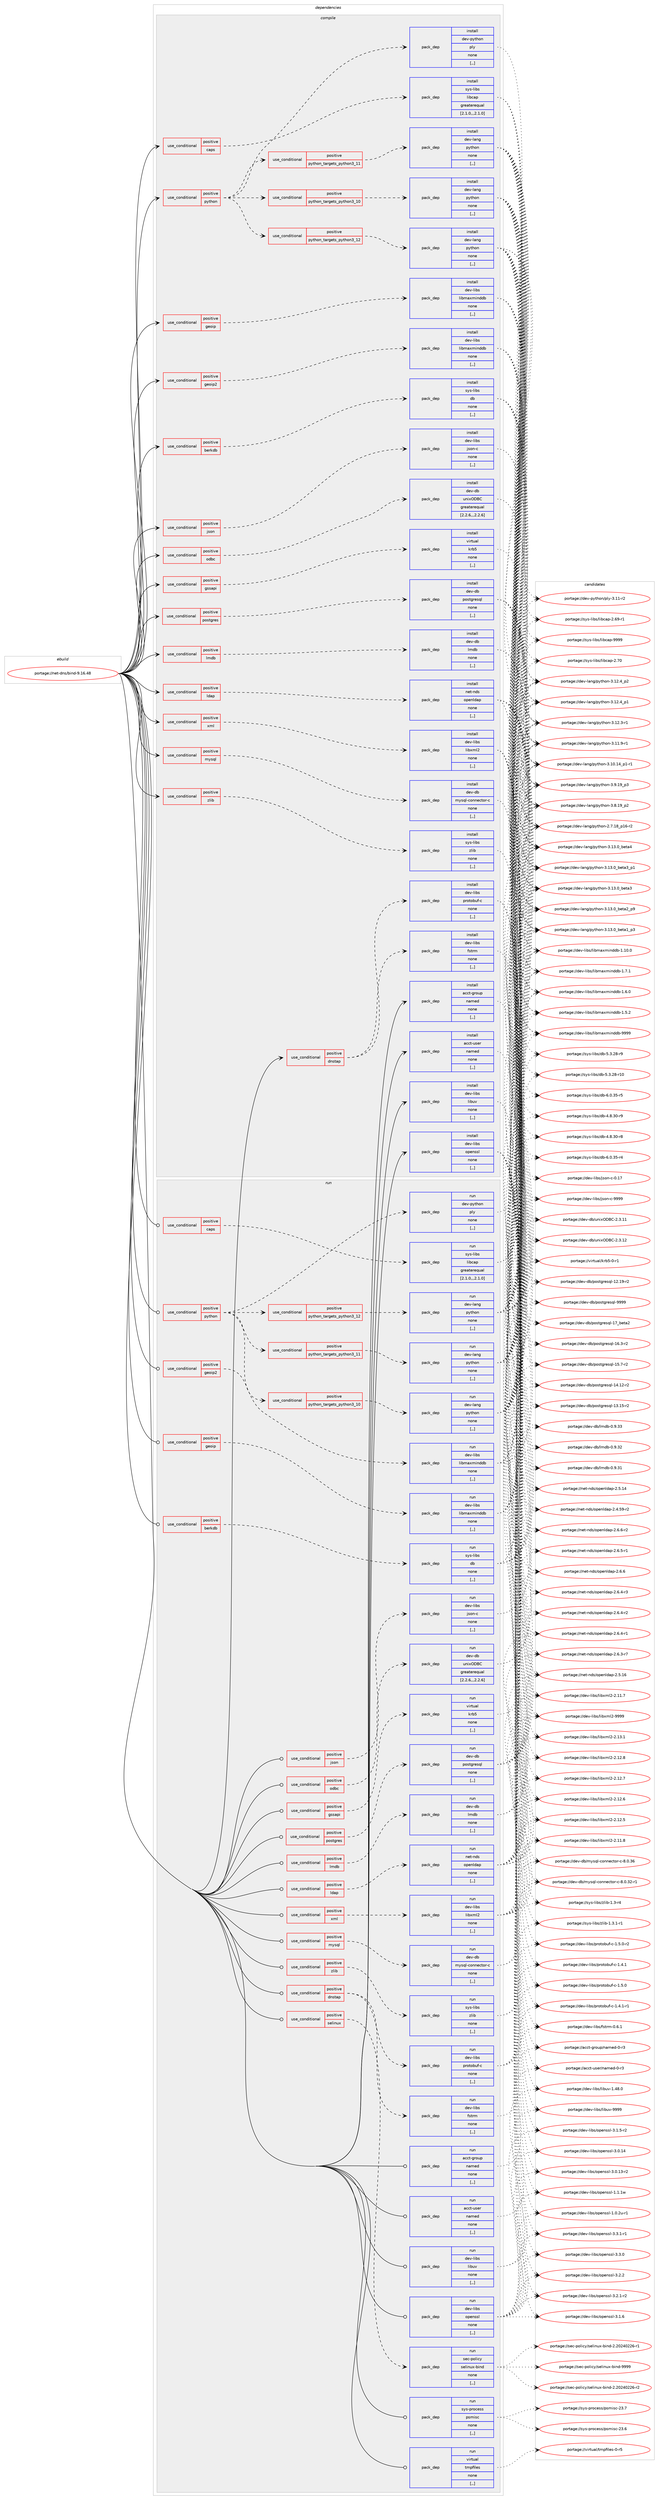 digraph prolog {

# *************
# Graph options
# *************

newrank=true;
concentrate=true;
compound=true;
graph [rankdir=LR,fontname=Helvetica,fontsize=10,ranksep=1.5];#, ranksep=2.5, nodesep=0.2];
edge  [arrowhead=vee];
node  [fontname=Helvetica,fontsize=10];

# **********
# The ebuild
# **********

subgraph cluster_leftcol {
color=gray;
label=<<i>ebuild</i>>;
id [label="portage://net-dns/bind-9.16.48", color=red, width=4, href="../net-dns/bind-9.16.48.svg"];
}

# ****************
# The dependencies
# ****************

subgraph cluster_midcol {
color=gray;
label=<<i>dependencies</i>>;
subgraph cluster_compile {
fillcolor="#eeeeee";
style=filled;
label=<<i>compile</i>>;
subgraph cond89209 {
dependency344637 [label=<<TABLE BORDER="0" CELLBORDER="1" CELLSPACING="0" CELLPADDING="4"><TR><TD ROWSPAN="3" CELLPADDING="10">use_conditional</TD></TR><TR><TD>positive</TD></TR><TR><TD>berkdb</TD></TR></TABLE>>, shape=none, color=red];
subgraph pack252837 {
dependency344638 [label=<<TABLE BORDER="0" CELLBORDER="1" CELLSPACING="0" CELLPADDING="4" WIDTH="220"><TR><TD ROWSPAN="6" CELLPADDING="30">pack_dep</TD></TR><TR><TD WIDTH="110">install</TD></TR><TR><TD>sys-libs</TD></TR><TR><TD>db</TD></TR><TR><TD>none</TD></TR><TR><TD>[,,]</TD></TR></TABLE>>, shape=none, color=blue];
}
dependency344637:e -> dependency344638:w [weight=20,style="dashed",arrowhead="vee"];
}
id:e -> dependency344637:w [weight=20,style="solid",arrowhead="vee"];
subgraph cond89210 {
dependency344639 [label=<<TABLE BORDER="0" CELLBORDER="1" CELLSPACING="0" CELLPADDING="4"><TR><TD ROWSPAN="3" CELLPADDING="10">use_conditional</TD></TR><TR><TD>positive</TD></TR><TR><TD>caps</TD></TR></TABLE>>, shape=none, color=red];
subgraph pack252838 {
dependency344640 [label=<<TABLE BORDER="0" CELLBORDER="1" CELLSPACING="0" CELLPADDING="4" WIDTH="220"><TR><TD ROWSPAN="6" CELLPADDING="30">pack_dep</TD></TR><TR><TD WIDTH="110">install</TD></TR><TR><TD>sys-libs</TD></TR><TR><TD>libcap</TD></TR><TR><TD>greaterequal</TD></TR><TR><TD>[2.1.0,,,2.1.0]</TD></TR></TABLE>>, shape=none, color=blue];
}
dependency344639:e -> dependency344640:w [weight=20,style="dashed",arrowhead="vee"];
}
id:e -> dependency344639:w [weight=20,style="solid",arrowhead="vee"];
subgraph cond89211 {
dependency344641 [label=<<TABLE BORDER="0" CELLBORDER="1" CELLSPACING="0" CELLPADDING="4"><TR><TD ROWSPAN="3" CELLPADDING="10">use_conditional</TD></TR><TR><TD>positive</TD></TR><TR><TD>dnstap</TD></TR></TABLE>>, shape=none, color=red];
subgraph pack252839 {
dependency344642 [label=<<TABLE BORDER="0" CELLBORDER="1" CELLSPACING="0" CELLPADDING="4" WIDTH="220"><TR><TD ROWSPAN="6" CELLPADDING="30">pack_dep</TD></TR><TR><TD WIDTH="110">install</TD></TR><TR><TD>dev-libs</TD></TR><TR><TD>fstrm</TD></TR><TR><TD>none</TD></TR><TR><TD>[,,]</TD></TR></TABLE>>, shape=none, color=blue];
}
dependency344641:e -> dependency344642:w [weight=20,style="dashed",arrowhead="vee"];
subgraph pack252840 {
dependency344643 [label=<<TABLE BORDER="0" CELLBORDER="1" CELLSPACING="0" CELLPADDING="4" WIDTH="220"><TR><TD ROWSPAN="6" CELLPADDING="30">pack_dep</TD></TR><TR><TD WIDTH="110">install</TD></TR><TR><TD>dev-libs</TD></TR><TR><TD>protobuf-c</TD></TR><TR><TD>none</TD></TR><TR><TD>[,,]</TD></TR></TABLE>>, shape=none, color=blue];
}
dependency344641:e -> dependency344643:w [weight=20,style="dashed",arrowhead="vee"];
}
id:e -> dependency344641:w [weight=20,style="solid",arrowhead="vee"];
subgraph cond89212 {
dependency344644 [label=<<TABLE BORDER="0" CELLBORDER="1" CELLSPACING="0" CELLPADDING="4"><TR><TD ROWSPAN="3" CELLPADDING="10">use_conditional</TD></TR><TR><TD>positive</TD></TR><TR><TD>geoip</TD></TR></TABLE>>, shape=none, color=red];
subgraph pack252841 {
dependency344645 [label=<<TABLE BORDER="0" CELLBORDER="1" CELLSPACING="0" CELLPADDING="4" WIDTH="220"><TR><TD ROWSPAN="6" CELLPADDING="30">pack_dep</TD></TR><TR><TD WIDTH="110">install</TD></TR><TR><TD>dev-libs</TD></TR><TR><TD>libmaxminddb</TD></TR><TR><TD>none</TD></TR><TR><TD>[,,]</TD></TR></TABLE>>, shape=none, color=blue];
}
dependency344644:e -> dependency344645:w [weight=20,style="dashed",arrowhead="vee"];
}
id:e -> dependency344644:w [weight=20,style="solid",arrowhead="vee"];
subgraph cond89213 {
dependency344646 [label=<<TABLE BORDER="0" CELLBORDER="1" CELLSPACING="0" CELLPADDING="4"><TR><TD ROWSPAN="3" CELLPADDING="10">use_conditional</TD></TR><TR><TD>positive</TD></TR><TR><TD>geoip2</TD></TR></TABLE>>, shape=none, color=red];
subgraph pack252842 {
dependency344647 [label=<<TABLE BORDER="0" CELLBORDER="1" CELLSPACING="0" CELLPADDING="4" WIDTH="220"><TR><TD ROWSPAN="6" CELLPADDING="30">pack_dep</TD></TR><TR><TD WIDTH="110">install</TD></TR><TR><TD>dev-libs</TD></TR><TR><TD>libmaxminddb</TD></TR><TR><TD>none</TD></TR><TR><TD>[,,]</TD></TR></TABLE>>, shape=none, color=blue];
}
dependency344646:e -> dependency344647:w [weight=20,style="dashed",arrowhead="vee"];
}
id:e -> dependency344646:w [weight=20,style="solid",arrowhead="vee"];
subgraph cond89214 {
dependency344648 [label=<<TABLE BORDER="0" CELLBORDER="1" CELLSPACING="0" CELLPADDING="4"><TR><TD ROWSPAN="3" CELLPADDING="10">use_conditional</TD></TR><TR><TD>positive</TD></TR><TR><TD>gssapi</TD></TR></TABLE>>, shape=none, color=red];
subgraph pack252843 {
dependency344649 [label=<<TABLE BORDER="0" CELLBORDER="1" CELLSPACING="0" CELLPADDING="4" WIDTH="220"><TR><TD ROWSPAN="6" CELLPADDING="30">pack_dep</TD></TR><TR><TD WIDTH="110">install</TD></TR><TR><TD>virtual</TD></TR><TR><TD>krb5</TD></TR><TR><TD>none</TD></TR><TR><TD>[,,]</TD></TR></TABLE>>, shape=none, color=blue];
}
dependency344648:e -> dependency344649:w [weight=20,style="dashed",arrowhead="vee"];
}
id:e -> dependency344648:w [weight=20,style="solid",arrowhead="vee"];
subgraph cond89215 {
dependency344650 [label=<<TABLE BORDER="0" CELLBORDER="1" CELLSPACING="0" CELLPADDING="4"><TR><TD ROWSPAN="3" CELLPADDING="10">use_conditional</TD></TR><TR><TD>positive</TD></TR><TR><TD>json</TD></TR></TABLE>>, shape=none, color=red];
subgraph pack252844 {
dependency344651 [label=<<TABLE BORDER="0" CELLBORDER="1" CELLSPACING="0" CELLPADDING="4" WIDTH="220"><TR><TD ROWSPAN="6" CELLPADDING="30">pack_dep</TD></TR><TR><TD WIDTH="110">install</TD></TR><TR><TD>dev-libs</TD></TR><TR><TD>json-c</TD></TR><TR><TD>none</TD></TR><TR><TD>[,,]</TD></TR></TABLE>>, shape=none, color=blue];
}
dependency344650:e -> dependency344651:w [weight=20,style="dashed",arrowhead="vee"];
}
id:e -> dependency344650:w [weight=20,style="solid",arrowhead="vee"];
subgraph cond89216 {
dependency344652 [label=<<TABLE BORDER="0" CELLBORDER="1" CELLSPACING="0" CELLPADDING="4"><TR><TD ROWSPAN="3" CELLPADDING="10">use_conditional</TD></TR><TR><TD>positive</TD></TR><TR><TD>ldap</TD></TR></TABLE>>, shape=none, color=red];
subgraph pack252845 {
dependency344653 [label=<<TABLE BORDER="0" CELLBORDER="1" CELLSPACING="0" CELLPADDING="4" WIDTH="220"><TR><TD ROWSPAN="6" CELLPADDING="30">pack_dep</TD></TR><TR><TD WIDTH="110">install</TD></TR><TR><TD>net-nds</TD></TR><TR><TD>openldap</TD></TR><TR><TD>none</TD></TR><TR><TD>[,,]</TD></TR></TABLE>>, shape=none, color=blue];
}
dependency344652:e -> dependency344653:w [weight=20,style="dashed",arrowhead="vee"];
}
id:e -> dependency344652:w [weight=20,style="solid",arrowhead="vee"];
subgraph cond89217 {
dependency344654 [label=<<TABLE BORDER="0" CELLBORDER="1" CELLSPACING="0" CELLPADDING="4"><TR><TD ROWSPAN="3" CELLPADDING="10">use_conditional</TD></TR><TR><TD>positive</TD></TR><TR><TD>lmdb</TD></TR></TABLE>>, shape=none, color=red];
subgraph pack252846 {
dependency344655 [label=<<TABLE BORDER="0" CELLBORDER="1" CELLSPACING="0" CELLPADDING="4" WIDTH="220"><TR><TD ROWSPAN="6" CELLPADDING="30">pack_dep</TD></TR><TR><TD WIDTH="110">install</TD></TR><TR><TD>dev-db</TD></TR><TR><TD>lmdb</TD></TR><TR><TD>none</TD></TR><TR><TD>[,,]</TD></TR></TABLE>>, shape=none, color=blue];
}
dependency344654:e -> dependency344655:w [weight=20,style="dashed",arrowhead="vee"];
}
id:e -> dependency344654:w [weight=20,style="solid",arrowhead="vee"];
subgraph cond89218 {
dependency344656 [label=<<TABLE BORDER="0" CELLBORDER="1" CELLSPACING="0" CELLPADDING="4"><TR><TD ROWSPAN="3" CELLPADDING="10">use_conditional</TD></TR><TR><TD>positive</TD></TR><TR><TD>mysql</TD></TR></TABLE>>, shape=none, color=red];
subgraph pack252847 {
dependency344657 [label=<<TABLE BORDER="0" CELLBORDER="1" CELLSPACING="0" CELLPADDING="4" WIDTH="220"><TR><TD ROWSPAN="6" CELLPADDING="30">pack_dep</TD></TR><TR><TD WIDTH="110">install</TD></TR><TR><TD>dev-db</TD></TR><TR><TD>mysql-connector-c</TD></TR><TR><TD>none</TD></TR><TR><TD>[,,]</TD></TR></TABLE>>, shape=none, color=blue];
}
dependency344656:e -> dependency344657:w [weight=20,style="dashed",arrowhead="vee"];
}
id:e -> dependency344656:w [weight=20,style="solid",arrowhead="vee"];
subgraph cond89219 {
dependency344658 [label=<<TABLE BORDER="0" CELLBORDER="1" CELLSPACING="0" CELLPADDING="4"><TR><TD ROWSPAN="3" CELLPADDING="10">use_conditional</TD></TR><TR><TD>positive</TD></TR><TR><TD>odbc</TD></TR></TABLE>>, shape=none, color=red];
subgraph pack252848 {
dependency344659 [label=<<TABLE BORDER="0" CELLBORDER="1" CELLSPACING="0" CELLPADDING="4" WIDTH="220"><TR><TD ROWSPAN="6" CELLPADDING="30">pack_dep</TD></TR><TR><TD WIDTH="110">install</TD></TR><TR><TD>dev-db</TD></TR><TR><TD>unixODBC</TD></TR><TR><TD>greaterequal</TD></TR><TR><TD>[2.2.6,,,2.2.6]</TD></TR></TABLE>>, shape=none, color=blue];
}
dependency344658:e -> dependency344659:w [weight=20,style="dashed",arrowhead="vee"];
}
id:e -> dependency344658:w [weight=20,style="solid",arrowhead="vee"];
subgraph cond89220 {
dependency344660 [label=<<TABLE BORDER="0" CELLBORDER="1" CELLSPACING="0" CELLPADDING="4"><TR><TD ROWSPAN="3" CELLPADDING="10">use_conditional</TD></TR><TR><TD>positive</TD></TR><TR><TD>postgres</TD></TR></TABLE>>, shape=none, color=red];
subgraph pack252849 {
dependency344661 [label=<<TABLE BORDER="0" CELLBORDER="1" CELLSPACING="0" CELLPADDING="4" WIDTH="220"><TR><TD ROWSPAN="6" CELLPADDING="30">pack_dep</TD></TR><TR><TD WIDTH="110">install</TD></TR><TR><TD>dev-db</TD></TR><TR><TD>postgresql</TD></TR><TR><TD>none</TD></TR><TR><TD>[,,]</TD></TR></TABLE>>, shape=none, color=blue];
}
dependency344660:e -> dependency344661:w [weight=20,style="dashed",arrowhead="vee"];
}
id:e -> dependency344660:w [weight=20,style="solid",arrowhead="vee"];
subgraph cond89221 {
dependency344662 [label=<<TABLE BORDER="0" CELLBORDER="1" CELLSPACING="0" CELLPADDING="4"><TR><TD ROWSPAN="3" CELLPADDING="10">use_conditional</TD></TR><TR><TD>positive</TD></TR><TR><TD>python</TD></TR></TABLE>>, shape=none, color=red];
subgraph cond89222 {
dependency344663 [label=<<TABLE BORDER="0" CELLBORDER="1" CELLSPACING="0" CELLPADDING="4"><TR><TD ROWSPAN="3" CELLPADDING="10">use_conditional</TD></TR><TR><TD>positive</TD></TR><TR><TD>python_targets_python3_10</TD></TR></TABLE>>, shape=none, color=red];
subgraph pack252850 {
dependency344664 [label=<<TABLE BORDER="0" CELLBORDER="1" CELLSPACING="0" CELLPADDING="4" WIDTH="220"><TR><TD ROWSPAN="6" CELLPADDING="30">pack_dep</TD></TR><TR><TD WIDTH="110">install</TD></TR><TR><TD>dev-lang</TD></TR><TR><TD>python</TD></TR><TR><TD>none</TD></TR><TR><TD>[,,]</TD></TR></TABLE>>, shape=none, color=blue];
}
dependency344663:e -> dependency344664:w [weight=20,style="dashed",arrowhead="vee"];
}
dependency344662:e -> dependency344663:w [weight=20,style="dashed",arrowhead="vee"];
subgraph cond89223 {
dependency344665 [label=<<TABLE BORDER="0" CELLBORDER="1" CELLSPACING="0" CELLPADDING="4"><TR><TD ROWSPAN="3" CELLPADDING="10">use_conditional</TD></TR><TR><TD>positive</TD></TR><TR><TD>python_targets_python3_11</TD></TR></TABLE>>, shape=none, color=red];
subgraph pack252851 {
dependency344666 [label=<<TABLE BORDER="0" CELLBORDER="1" CELLSPACING="0" CELLPADDING="4" WIDTH="220"><TR><TD ROWSPAN="6" CELLPADDING="30">pack_dep</TD></TR><TR><TD WIDTH="110">install</TD></TR><TR><TD>dev-lang</TD></TR><TR><TD>python</TD></TR><TR><TD>none</TD></TR><TR><TD>[,,]</TD></TR></TABLE>>, shape=none, color=blue];
}
dependency344665:e -> dependency344666:w [weight=20,style="dashed",arrowhead="vee"];
}
dependency344662:e -> dependency344665:w [weight=20,style="dashed",arrowhead="vee"];
subgraph cond89224 {
dependency344667 [label=<<TABLE BORDER="0" CELLBORDER="1" CELLSPACING="0" CELLPADDING="4"><TR><TD ROWSPAN="3" CELLPADDING="10">use_conditional</TD></TR><TR><TD>positive</TD></TR><TR><TD>python_targets_python3_12</TD></TR></TABLE>>, shape=none, color=red];
subgraph pack252852 {
dependency344668 [label=<<TABLE BORDER="0" CELLBORDER="1" CELLSPACING="0" CELLPADDING="4" WIDTH="220"><TR><TD ROWSPAN="6" CELLPADDING="30">pack_dep</TD></TR><TR><TD WIDTH="110">install</TD></TR><TR><TD>dev-lang</TD></TR><TR><TD>python</TD></TR><TR><TD>none</TD></TR><TR><TD>[,,]</TD></TR></TABLE>>, shape=none, color=blue];
}
dependency344667:e -> dependency344668:w [weight=20,style="dashed",arrowhead="vee"];
}
dependency344662:e -> dependency344667:w [weight=20,style="dashed",arrowhead="vee"];
subgraph pack252853 {
dependency344669 [label=<<TABLE BORDER="0" CELLBORDER="1" CELLSPACING="0" CELLPADDING="4" WIDTH="220"><TR><TD ROWSPAN="6" CELLPADDING="30">pack_dep</TD></TR><TR><TD WIDTH="110">install</TD></TR><TR><TD>dev-python</TD></TR><TR><TD>ply</TD></TR><TR><TD>none</TD></TR><TR><TD>[,,]</TD></TR></TABLE>>, shape=none, color=blue];
}
dependency344662:e -> dependency344669:w [weight=20,style="dashed",arrowhead="vee"];
}
id:e -> dependency344662:w [weight=20,style="solid",arrowhead="vee"];
subgraph cond89225 {
dependency344670 [label=<<TABLE BORDER="0" CELLBORDER="1" CELLSPACING="0" CELLPADDING="4"><TR><TD ROWSPAN="3" CELLPADDING="10">use_conditional</TD></TR><TR><TD>positive</TD></TR><TR><TD>xml</TD></TR></TABLE>>, shape=none, color=red];
subgraph pack252854 {
dependency344671 [label=<<TABLE BORDER="0" CELLBORDER="1" CELLSPACING="0" CELLPADDING="4" WIDTH="220"><TR><TD ROWSPAN="6" CELLPADDING="30">pack_dep</TD></TR><TR><TD WIDTH="110">install</TD></TR><TR><TD>dev-libs</TD></TR><TR><TD>libxml2</TD></TR><TR><TD>none</TD></TR><TR><TD>[,,]</TD></TR></TABLE>>, shape=none, color=blue];
}
dependency344670:e -> dependency344671:w [weight=20,style="dashed",arrowhead="vee"];
}
id:e -> dependency344670:w [weight=20,style="solid",arrowhead="vee"];
subgraph cond89226 {
dependency344672 [label=<<TABLE BORDER="0" CELLBORDER="1" CELLSPACING="0" CELLPADDING="4"><TR><TD ROWSPAN="3" CELLPADDING="10">use_conditional</TD></TR><TR><TD>positive</TD></TR><TR><TD>zlib</TD></TR></TABLE>>, shape=none, color=red];
subgraph pack252855 {
dependency344673 [label=<<TABLE BORDER="0" CELLBORDER="1" CELLSPACING="0" CELLPADDING="4" WIDTH="220"><TR><TD ROWSPAN="6" CELLPADDING="30">pack_dep</TD></TR><TR><TD WIDTH="110">install</TD></TR><TR><TD>sys-libs</TD></TR><TR><TD>zlib</TD></TR><TR><TD>none</TD></TR><TR><TD>[,,]</TD></TR></TABLE>>, shape=none, color=blue];
}
dependency344672:e -> dependency344673:w [weight=20,style="dashed",arrowhead="vee"];
}
id:e -> dependency344672:w [weight=20,style="solid",arrowhead="vee"];
subgraph pack252856 {
dependency344674 [label=<<TABLE BORDER="0" CELLBORDER="1" CELLSPACING="0" CELLPADDING="4" WIDTH="220"><TR><TD ROWSPAN="6" CELLPADDING="30">pack_dep</TD></TR><TR><TD WIDTH="110">install</TD></TR><TR><TD>acct-group</TD></TR><TR><TD>named</TD></TR><TR><TD>none</TD></TR><TR><TD>[,,]</TD></TR></TABLE>>, shape=none, color=blue];
}
id:e -> dependency344674:w [weight=20,style="solid",arrowhead="vee"];
subgraph pack252857 {
dependency344675 [label=<<TABLE BORDER="0" CELLBORDER="1" CELLSPACING="0" CELLPADDING="4" WIDTH="220"><TR><TD ROWSPAN="6" CELLPADDING="30">pack_dep</TD></TR><TR><TD WIDTH="110">install</TD></TR><TR><TD>acct-user</TD></TR><TR><TD>named</TD></TR><TR><TD>none</TD></TR><TR><TD>[,,]</TD></TR></TABLE>>, shape=none, color=blue];
}
id:e -> dependency344675:w [weight=20,style="solid",arrowhead="vee"];
subgraph pack252858 {
dependency344676 [label=<<TABLE BORDER="0" CELLBORDER="1" CELLSPACING="0" CELLPADDING="4" WIDTH="220"><TR><TD ROWSPAN="6" CELLPADDING="30">pack_dep</TD></TR><TR><TD WIDTH="110">install</TD></TR><TR><TD>dev-libs</TD></TR><TR><TD>libuv</TD></TR><TR><TD>none</TD></TR><TR><TD>[,,]</TD></TR></TABLE>>, shape=none, color=blue];
}
id:e -> dependency344676:w [weight=20,style="solid",arrowhead="vee"];
subgraph pack252859 {
dependency344677 [label=<<TABLE BORDER="0" CELLBORDER="1" CELLSPACING="0" CELLPADDING="4" WIDTH="220"><TR><TD ROWSPAN="6" CELLPADDING="30">pack_dep</TD></TR><TR><TD WIDTH="110">install</TD></TR><TR><TD>dev-libs</TD></TR><TR><TD>openssl</TD></TR><TR><TD>none</TD></TR><TR><TD>[,,]</TD></TR></TABLE>>, shape=none, color=blue];
}
id:e -> dependency344677:w [weight=20,style="solid",arrowhead="vee"];
}
subgraph cluster_compileandrun {
fillcolor="#eeeeee";
style=filled;
label=<<i>compile and run</i>>;
}
subgraph cluster_run {
fillcolor="#eeeeee";
style=filled;
label=<<i>run</i>>;
subgraph cond89227 {
dependency344678 [label=<<TABLE BORDER="0" CELLBORDER="1" CELLSPACING="0" CELLPADDING="4"><TR><TD ROWSPAN="3" CELLPADDING="10">use_conditional</TD></TR><TR><TD>positive</TD></TR><TR><TD>berkdb</TD></TR></TABLE>>, shape=none, color=red];
subgraph pack252860 {
dependency344679 [label=<<TABLE BORDER="0" CELLBORDER="1" CELLSPACING="0" CELLPADDING="4" WIDTH="220"><TR><TD ROWSPAN="6" CELLPADDING="30">pack_dep</TD></TR><TR><TD WIDTH="110">run</TD></TR><TR><TD>sys-libs</TD></TR><TR><TD>db</TD></TR><TR><TD>none</TD></TR><TR><TD>[,,]</TD></TR></TABLE>>, shape=none, color=blue];
}
dependency344678:e -> dependency344679:w [weight=20,style="dashed",arrowhead="vee"];
}
id:e -> dependency344678:w [weight=20,style="solid",arrowhead="odot"];
subgraph cond89228 {
dependency344680 [label=<<TABLE BORDER="0" CELLBORDER="1" CELLSPACING="0" CELLPADDING="4"><TR><TD ROWSPAN="3" CELLPADDING="10">use_conditional</TD></TR><TR><TD>positive</TD></TR><TR><TD>caps</TD></TR></TABLE>>, shape=none, color=red];
subgraph pack252861 {
dependency344681 [label=<<TABLE BORDER="0" CELLBORDER="1" CELLSPACING="0" CELLPADDING="4" WIDTH="220"><TR><TD ROWSPAN="6" CELLPADDING="30">pack_dep</TD></TR><TR><TD WIDTH="110">run</TD></TR><TR><TD>sys-libs</TD></TR><TR><TD>libcap</TD></TR><TR><TD>greaterequal</TD></TR><TR><TD>[2.1.0,,,2.1.0]</TD></TR></TABLE>>, shape=none, color=blue];
}
dependency344680:e -> dependency344681:w [weight=20,style="dashed",arrowhead="vee"];
}
id:e -> dependency344680:w [weight=20,style="solid",arrowhead="odot"];
subgraph cond89229 {
dependency344682 [label=<<TABLE BORDER="0" CELLBORDER="1" CELLSPACING="0" CELLPADDING="4"><TR><TD ROWSPAN="3" CELLPADDING="10">use_conditional</TD></TR><TR><TD>positive</TD></TR><TR><TD>dnstap</TD></TR></TABLE>>, shape=none, color=red];
subgraph pack252862 {
dependency344683 [label=<<TABLE BORDER="0" CELLBORDER="1" CELLSPACING="0" CELLPADDING="4" WIDTH="220"><TR><TD ROWSPAN="6" CELLPADDING="30">pack_dep</TD></TR><TR><TD WIDTH="110">run</TD></TR><TR><TD>dev-libs</TD></TR><TR><TD>fstrm</TD></TR><TR><TD>none</TD></TR><TR><TD>[,,]</TD></TR></TABLE>>, shape=none, color=blue];
}
dependency344682:e -> dependency344683:w [weight=20,style="dashed",arrowhead="vee"];
subgraph pack252863 {
dependency344684 [label=<<TABLE BORDER="0" CELLBORDER="1" CELLSPACING="0" CELLPADDING="4" WIDTH="220"><TR><TD ROWSPAN="6" CELLPADDING="30">pack_dep</TD></TR><TR><TD WIDTH="110">run</TD></TR><TR><TD>dev-libs</TD></TR><TR><TD>protobuf-c</TD></TR><TR><TD>none</TD></TR><TR><TD>[,,]</TD></TR></TABLE>>, shape=none, color=blue];
}
dependency344682:e -> dependency344684:w [weight=20,style="dashed",arrowhead="vee"];
}
id:e -> dependency344682:w [weight=20,style="solid",arrowhead="odot"];
subgraph cond89230 {
dependency344685 [label=<<TABLE BORDER="0" CELLBORDER="1" CELLSPACING="0" CELLPADDING="4"><TR><TD ROWSPAN="3" CELLPADDING="10">use_conditional</TD></TR><TR><TD>positive</TD></TR><TR><TD>geoip</TD></TR></TABLE>>, shape=none, color=red];
subgraph pack252864 {
dependency344686 [label=<<TABLE BORDER="0" CELLBORDER="1" CELLSPACING="0" CELLPADDING="4" WIDTH="220"><TR><TD ROWSPAN="6" CELLPADDING="30">pack_dep</TD></TR><TR><TD WIDTH="110">run</TD></TR><TR><TD>dev-libs</TD></TR><TR><TD>libmaxminddb</TD></TR><TR><TD>none</TD></TR><TR><TD>[,,]</TD></TR></TABLE>>, shape=none, color=blue];
}
dependency344685:e -> dependency344686:w [weight=20,style="dashed",arrowhead="vee"];
}
id:e -> dependency344685:w [weight=20,style="solid",arrowhead="odot"];
subgraph cond89231 {
dependency344687 [label=<<TABLE BORDER="0" CELLBORDER="1" CELLSPACING="0" CELLPADDING="4"><TR><TD ROWSPAN="3" CELLPADDING="10">use_conditional</TD></TR><TR><TD>positive</TD></TR><TR><TD>geoip2</TD></TR></TABLE>>, shape=none, color=red];
subgraph pack252865 {
dependency344688 [label=<<TABLE BORDER="0" CELLBORDER="1" CELLSPACING="0" CELLPADDING="4" WIDTH="220"><TR><TD ROWSPAN="6" CELLPADDING="30">pack_dep</TD></TR><TR><TD WIDTH="110">run</TD></TR><TR><TD>dev-libs</TD></TR><TR><TD>libmaxminddb</TD></TR><TR><TD>none</TD></TR><TR><TD>[,,]</TD></TR></TABLE>>, shape=none, color=blue];
}
dependency344687:e -> dependency344688:w [weight=20,style="dashed",arrowhead="vee"];
}
id:e -> dependency344687:w [weight=20,style="solid",arrowhead="odot"];
subgraph cond89232 {
dependency344689 [label=<<TABLE BORDER="0" CELLBORDER="1" CELLSPACING="0" CELLPADDING="4"><TR><TD ROWSPAN="3" CELLPADDING="10">use_conditional</TD></TR><TR><TD>positive</TD></TR><TR><TD>gssapi</TD></TR></TABLE>>, shape=none, color=red];
subgraph pack252866 {
dependency344690 [label=<<TABLE BORDER="0" CELLBORDER="1" CELLSPACING="0" CELLPADDING="4" WIDTH="220"><TR><TD ROWSPAN="6" CELLPADDING="30">pack_dep</TD></TR><TR><TD WIDTH="110">run</TD></TR><TR><TD>virtual</TD></TR><TR><TD>krb5</TD></TR><TR><TD>none</TD></TR><TR><TD>[,,]</TD></TR></TABLE>>, shape=none, color=blue];
}
dependency344689:e -> dependency344690:w [weight=20,style="dashed",arrowhead="vee"];
}
id:e -> dependency344689:w [weight=20,style="solid",arrowhead="odot"];
subgraph cond89233 {
dependency344691 [label=<<TABLE BORDER="0" CELLBORDER="1" CELLSPACING="0" CELLPADDING="4"><TR><TD ROWSPAN="3" CELLPADDING="10">use_conditional</TD></TR><TR><TD>positive</TD></TR><TR><TD>json</TD></TR></TABLE>>, shape=none, color=red];
subgraph pack252867 {
dependency344692 [label=<<TABLE BORDER="0" CELLBORDER="1" CELLSPACING="0" CELLPADDING="4" WIDTH="220"><TR><TD ROWSPAN="6" CELLPADDING="30">pack_dep</TD></TR><TR><TD WIDTH="110">run</TD></TR><TR><TD>dev-libs</TD></TR><TR><TD>json-c</TD></TR><TR><TD>none</TD></TR><TR><TD>[,,]</TD></TR></TABLE>>, shape=none, color=blue];
}
dependency344691:e -> dependency344692:w [weight=20,style="dashed",arrowhead="vee"];
}
id:e -> dependency344691:w [weight=20,style="solid",arrowhead="odot"];
subgraph cond89234 {
dependency344693 [label=<<TABLE BORDER="0" CELLBORDER="1" CELLSPACING="0" CELLPADDING="4"><TR><TD ROWSPAN="3" CELLPADDING="10">use_conditional</TD></TR><TR><TD>positive</TD></TR><TR><TD>ldap</TD></TR></TABLE>>, shape=none, color=red];
subgraph pack252868 {
dependency344694 [label=<<TABLE BORDER="0" CELLBORDER="1" CELLSPACING="0" CELLPADDING="4" WIDTH="220"><TR><TD ROWSPAN="6" CELLPADDING="30">pack_dep</TD></TR><TR><TD WIDTH="110">run</TD></TR><TR><TD>net-nds</TD></TR><TR><TD>openldap</TD></TR><TR><TD>none</TD></TR><TR><TD>[,,]</TD></TR></TABLE>>, shape=none, color=blue];
}
dependency344693:e -> dependency344694:w [weight=20,style="dashed",arrowhead="vee"];
}
id:e -> dependency344693:w [weight=20,style="solid",arrowhead="odot"];
subgraph cond89235 {
dependency344695 [label=<<TABLE BORDER="0" CELLBORDER="1" CELLSPACING="0" CELLPADDING="4"><TR><TD ROWSPAN="3" CELLPADDING="10">use_conditional</TD></TR><TR><TD>positive</TD></TR><TR><TD>lmdb</TD></TR></TABLE>>, shape=none, color=red];
subgraph pack252869 {
dependency344696 [label=<<TABLE BORDER="0" CELLBORDER="1" CELLSPACING="0" CELLPADDING="4" WIDTH="220"><TR><TD ROWSPAN="6" CELLPADDING="30">pack_dep</TD></TR><TR><TD WIDTH="110">run</TD></TR><TR><TD>dev-db</TD></TR><TR><TD>lmdb</TD></TR><TR><TD>none</TD></TR><TR><TD>[,,]</TD></TR></TABLE>>, shape=none, color=blue];
}
dependency344695:e -> dependency344696:w [weight=20,style="dashed",arrowhead="vee"];
}
id:e -> dependency344695:w [weight=20,style="solid",arrowhead="odot"];
subgraph cond89236 {
dependency344697 [label=<<TABLE BORDER="0" CELLBORDER="1" CELLSPACING="0" CELLPADDING="4"><TR><TD ROWSPAN="3" CELLPADDING="10">use_conditional</TD></TR><TR><TD>positive</TD></TR><TR><TD>mysql</TD></TR></TABLE>>, shape=none, color=red];
subgraph pack252870 {
dependency344698 [label=<<TABLE BORDER="0" CELLBORDER="1" CELLSPACING="0" CELLPADDING="4" WIDTH="220"><TR><TD ROWSPAN="6" CELLPADDING="30">pack_dep</TD></TR><TR><TD WIDTH="110">run</TD></TR><TR><TD>dev-db</TD></TR><TR><TD>mysql-connector-c</TD></TR><TR><TD>none</TD></TR><TR><TD>[,,]</TD></TR></TABLE>>, shape=none, color=blue];
}
dependency344697:e -> dependency344698:w [weight=20,style="dashed",arrowhead="vee"];
}
id:e -> dependency344697:w [weight=20,style="solid",arrowhead="odot"];
subgraph cond89237 {
dependency344699 [label=<<TABLE BORDER="0" CELLBORDER="1" CELLSPACING="0" CELLPADDING="4"><TR><TD ROWSPAN="3" CELLPADDING="10">use_conditional</TD></TR><TR><TD>positive</TD></TR><TR><TD>odbc</TD></TR></TABLE>>, shape=none, color=red];
subgraph pack252871 {
dependency344700 [label=<<TABLE BORDER="0" CELLBORDER="1" CELLSPACING="0" CELLPADDING="4" WIDTH="220"><TR><TD ROWSPAN="6" CELLPADDING="30">pack_dep</TD></TR><TR><TD WIDTH="110">run</TD></TR><TR><TD>dev-db</TD></TR><TR><TD>unixODBC</TD></TR><TR><TD>greaterequal</TD></TR><TR><TD>[2.2.6,,,2.2.6]</TD></TR></TABLE>>, shape=none, color=blue];
}
dependency344699:e -> dependency344700:w [weight=20,style="dashed",arrowhead="vee"];
}
id:e -> dependency344699:w [weight=20,style="solid",arrowhead="odot"];
subgraph cond89238 {
dependency344701 [label=<<TABLE BORDER="0" CELLBORDER="1" CELLSPACING="0" CELLPADDING="4"><TR><TD ROWSPAN="3" CELLPADDING="10">use_conditional</TD></TR><TR><TD>positive</TD></TR><TR><TD>postgres</TD></TR></TABLE>>, shape=none, color=red];
subgraph pack252872 {
dependency344702 [label=<<TABLE BORDER="0" CELLBORDER="1" CELLSPACING="0" CELLPADDING="4" WIDTH="220"><TR><TD ROWSPAN="6" CELLPADDING="30">pack_dep</TD></TR><TR><TD WIDTH="110">run</TD></TR><TR><TD>dev-db</TD></TR><TR><TD>postgresql</TD></TR><TR><TD>none</TD></TR><TR><TD>[,,]</TD></TR></TABLE>>, shape=none, color=blue];
}
dependency344701:e -> dependency344702:w [weight=20,style="dashed",arrowhead="vee"];
}
id:e -> dependency344701:w [weight=20,style="solid",arrowhead="odot"];
subgraph cond89239 {
dependency344703 [label=<<TABLE BORDER="0" CELLBORDER="1" CELLSPACING="0" CELLPADDING="4"><TR><TD ROWSPAN="3" CELLPADDING="10">use_conditional</TD></TR><TR><TD>positive</TD></TR><TR><TD>python</TD></TR></TABLE>>, shape=none, color=red];
subgraph cond89240 {
dependency344704 [label=<<TABLE BORDER="0" CELLBORDER="1" CELLSPACING="0" CELLPADDING="4"><TR><TD ROWSPAN="3" CELLPADDING="10">use_conditional</TD></TR><TR><TD>positive</TD></TR><TR><TD>python_targets_python3_10</TD></TR></TABLE>>, shape=none, color=red];
subgraph pack252873 {
dependency344705 [label=<<TABLE BORDER="0" CELLBORDER="1" CELLSPACING="0" CELLPADDING="4" WIDTH="220"><TR><TD ROWSPAN="6" CELLPADDING="30">pack_dep</TD></TR><TR><TD WIDTH="110">run</TD></TR><TR><TD>dev-lang</TD></TR><TR><TD>python</TD></TR><TR><TD>none</TD></TR><TR><TD>[,,]</TD></TR></TABLE>>, shape=none, color=blue];
}
dependency344704:e -> dependency344705:w [weight=20,style="dashed",arrowhead="vee"];
}
dependency344703:e -> dependency344704:w [weight=20,style="dashed",arrowhead="vee"];
subgraph cond89241 {
dependency344706 [label=<<TABLE BORDER="0" CELLBORDER="1" CELLSPACING="0" CELLPADDING="4"><TR><TD ROWSPAN="3" CELLPADDING="10">use_conditional</TD></TR><TR><TD>positive</TD></TR><TR><TD>python_targets_python3_11</TD></TR></TABLE>>, shape=none, color=red];
subgraph pack252874 {
dependency344707 [label=<<TABLE BORDER="0" CELLBORDER="1" CELLSPACING="0" CELLPADDING="4" WIDTH="220"><TR><TD ROWSPAN="6" CELLPADDING="30">pack_dep</TD></TR><TR><TD WIDTH="110">run</TD></TR><TR><TD>dev-lang</TD></TR><TR><TD>python</TD></TR><TR><TD>none</TD></TR><TR><TD>[,,]</TD></TR></TABLE>>, shape=none, color=blue];
}
dependency344706:e -> dependency344707:w [weight=20,style="dashed",arrowhead="vee"];
}
dependency344703:e -> dependency344706:w [weight=20,style="dashed",arrowhead="vee"];
subgraph cond89242 {
dependency344708 [label=<<TABLE BORDER="0" CELLBORDER="1" CELLSPACING="0" CELLPADDING="4"><TR><TD ROWSPAN="3" CELLPADDING="10">use_conditional</TD></TR><TR><TD>positive</TD></TR><TR><TD>python_targets_python3_12</TD></TR></TABLE>>, shape=none, color=red];
subgraph pack252875 {
dependency344709 [label=<<TABLE BORDER="0" CELLBORDER="1" CELLSPACING="0" CELLPADDING="4" WIDTH="220"><TR><TD ROWSPAN="6" CELLPADDING="30">pack_dep</TD></TR><TR><TD WIDTH="110">run</TD></TR><TR><TD>dev-lang</TD></TR><TR><TD>python</TD></TR><TR><TD>none</TD></TR><TR><TD>[,,]</TD></TR></TABLE>>, shape=none, color=blue];
}
dependency344708:e -> dependency344709:w [weight=20,style="dashed",arrowhead="vee"];
}
dependency344703:e -> dependency344708:w [weight=20,style="dashed",arrowhead="vee"];
subgraph pack252876 {
dependency344710 [label=<<TABLE BORDER="0" CELLBORDER="1" CELLSPACING="0" CELLPADDING="4" WIDTH="220"><TR><TD ROWSPAN="6" CELLPADDING="30">pack_dep</TD></TR><TR><TD WIDTH="110">run</TD></TR><TR><TD>dev-python</TD></TR><TR><TD>ply</TD></TR><TR><TD>none</TD></TR><TR><TD>[,,]</TD></TR></TABLE>>, shape=none, color=blue];
}
dependency344703:e -> dependency344710:w [weight=20,style="dashed",arrowhead="vee"];
}
id:e -> dependency344703:w [weight=20,style="solid",arrowhead="odot"];
subgraph cond89243 {
dependency344711 [label=<<TABLE BORDER="0" CELLBORDER="1" CELLSPACING="0" CELLPADDING="4"><TR><TD ROWSPAN="3" CELLPADDING="10">use_conditional</TD></TR><TR><TD>positive</TD></TR><TR><TD>selinux</TD></TR></TABLE>>, shape=none, color=red];
subgraph pack252877 {
dependency344712 [label=<<TABLE BORDER="0" CELLBORDER="1" CELLSPACING="0" CELLPADDING="4" WIDTH="220"><TR><TD ROWSPAN="6" CELLPADDING="30">pack_dep</TD></TR><TR><TD WIDTH="110">run</TD></TR><TR><TD>sec-policy</TD></TR><TR><TD>selinux-bind</TD></TR><TR><TD>none</TD></TR><TR><TD>[,,]</TD></TR></TABLE>>, shape=none, color=blue];
}
dependency344711:e -> dependency344712:w [weight=20,style="dashed",arrowhead="vee"];
}
id:e -> dependency344711:w [weight=20,style="solid",arrowhead="odot"];
subgraph cond89244 {
dependency344713 [label=<<TABLE BORDER="0" CELLBORDER="1" CELLSPACING="0" CELLPADDING="4"><TR><TD ROWSPAN="3" CELLPADDING="10">use_conditional</TD></TR><TR><TD>positive</TD></TR><TR><TD>xml</TD></TR></TABLE>>, shape=none, color=red];
subgraph pack252878 {
dependency344714 [label=<<TABLE BORDER="0" CELLBORDER="1" CELLSPACING="0" CELLPADDING="4" WIDTH="220"><TR><TD ROWSPAN="6" CELLPADDING="30">pack_dep</TD></TR><TR><TD WIDTH="110">run</TD></TR><TR><TD>dev-libs</TD></TR><TR><TD>libxml2</TD></TR><TR><TD>none</TD></TR><TR><TD>[,,]</TD></TR></TABLE>>, shape=none, color=blue];
}
dependency344713:e -> dependency344714:w [weight=20,style="dashed",arrowhead="vee"];
}
id:e -> dependency344713:w [weight=20,style="solid",arrowhead="odot"];
subgraph cond89245 {
dependency344715 [label=<<TABLE BORDER="0" CELLBORDER="1" CELLSPACING="0" CELLPADDING="4"><TR><TD ROWSPAN="3" CELLPADDING="10">use_conditional</TD></TR><TR><TD>positive</TD></TR><TR><TD>zlib</TD></TR></TABLE>>, shape=none, color=red];
subgraph pack252879 {
dependency344716 [label=<<TABLE BORDER="0" CELLBORDER="1" CELLSPACING="0" CELLPADDING="4" WIDTH="220"><TR><TD ROWSPAN="6" CELLPADDING="30">pack_dep</TD></TR><TR><TD WIDTH="110">run</TD></TR><TR><TD>sys-libs</TD></TR><TR><TD>zlib</TD></TR><TR><TD>none</TD></TR><TR><TD>[,,]</TD></TR></TABLE>>, shape=none, color=blue];
}
dependency344715:e -> dependency344716:w [weight=20,style="dashed",arrowhead="vee"];
}
id:e -> dependency344715:w [weight=20,style="solid",arrowhead="odot"];
subgraph pack252880 {
dependency344717 [label=<<TABLE BORDER="0" CELLBORDER="1" CELLSPACING="0" CELLPADDING="4" WIDTH="220"><TR><TD ROWSPAN="6" CELLPADDING="30">pack_dep</TD></TR><TR><TD WIDTH="110">run</TD></TR><TR><TD>acct-group</TD></TR><TR><TD>named</TD></TR><TR><TD>none</TD></TR><TR><TD>[,,]</TD></TR></TABLE>>, shape=none, color=blue];
}
id:e -> dependency344717:w [weight=20,style="solid",arrowhead="odot"];
subgraph pack252881 {
dependency344718 [label=<<TABLE BORDER="0" CELLBORDER="1" CELLSPACING="0" CELLPADDING="4" WIDTH="220"><TR><TD ROWSPAN="6" CELLPADDING="30">pack_dep</TD></TR><TR><TD WIDTH="110">run</TD></TR><TR><TD>acct-user</TD></TR><TR><TD>named</TD></TR><TR><TD>none</TD></TR><TR><TD>[,,]</TD></TR></TABLE>>, shape=none, color=blue];
}
id:e -> dependency344718:w [weight=20,style="solid",arrowhead="odot"];
subgraph pack252882 {
dependency344719 [label=<<TABLE BORDER="0" CELLBORDER="1" CELLSPACING="0" CELLPADDING="4" WIDTH="220"><TR><TD ROWSPAN="6" CELLPADDING="30">pack_dep</TD></TR><TR><TD WIDTH="110">run</TD></TR><TR><TD>dev-libs</TD></TR><TR><TD>libuv</TD></TR><TR><TD>none</TD></TR><TR><TD>[,,]</TD></TR></TABLE>>, shape=none, color=blue];
}
id:e -> dependency344719:w [weight=20,style="solid",arrowhead="odot"];
subgraph pack252883 {
dependency344720 [label=<<TABLE BORDER="0" CELLBORDER="1" CELLSPACING="0" CELLPADDING="4" WIDTH="220"><TR><TD ROWSPAN="6" CELLPADDING="30">pack_dep</TD></TR><TR><TD WIDTH="110">run</TD></TR><TR><TD>dev-libs</TD></TR><TR><TD>openssl</TD></TR><TR><TD>none</TD></TR><TR><TD>[,,]</TD></TR></TABLE>>, shape=none, color=blue];
}
id:e -> dependency344720:w [weight=20,style="solid",arrowhead="odot"];
subgraph pack252884 {
dependency344721 [label=<<TABLE BORDER="0" CELLBORDER="1" CELLSPACING="0" CELLPADDING="4" WIDTH="220"><TR><TD ROWSPAN="6" CELLPADDING="30">pack_dep</TD></TR><TR><TD WIDTH="110">run</TD></TR><TR><TD>sys-process</TD></TR><TR><TD>psmisc</TD></TR><TR><TD>none</TD></TR><TR><TD>[,,]</TD></TR></TABLE>>, shape=none, color=blue];
}
id:e -> dependency344721:w [weight=20,style="solid",arrowhead="odot"];
subgraph pack252885 {
dependency344722 [label=<<TABLE BORDER="0" CELLBORDER="1" CELLSPACING="0" CELLPADDING="4" WIDTH="220"><TR><TD ROWSPAN="6" CELLPADDING="30">pack_dep</TD></TR><TR><TD WIDTH="110">run</TD></TR><TR><TD>virtual</TD></TR><TR><TD>tmpfiles</TD></TR><TR><TD>none</TD></TR><TR><TD>[,,]</TD></TR></TABLE>>, shape=none, color=blue];
}
id:e -> dependency344722:w [weight=20,style="solid",arrowhead="odot"];
}
}

# **************
# The candidates
# **************

subgraph cluster_choices {
rank=same;
color=gray;
label=<<i>candidates</i>>;

subgraph choice252837 {
color=black;
nodesep=1;
choice11512111545108105981154710098455446484651534511453 [label="portage://sys-libs/db-6.0.35-r5", color=red, width=4,href="../sys-libs/db-6.0.35-r5.svg"];
choice11512111545108105981154710098455446484651534511452 [label="portage://sys-libs/db-6.0.35-r4", color=red, width=4,href="../sys-libs/db-6.0.35-r4.svg"];
choice11512111545108105981154710098455346514650564511457 [label="portage://sys-libs/db-5.3.28-r9", color=red, width=4,href="../sys-libs/db-5.3.28-r9.svg"];
choice1151211154510810598115471009845534651465056451144948 [label="portage://sys-libs/db-5.3.28-r10", color=red, width=4,href="../sys-libs/db-5.3.28-r10.svg"];
choice11512111545108105981154710098455246564651484511457 [label="portage://sys-libs/db-4.8.30-r9", color=red, width=4,href="../sys-libs/db-4.8.30-r9.svg"];
choice11512111545108105981154710098455246564651484511456 [label="portage://sys-libs/db-4.8.30-r8", color=red, width=4,href="../sys-libs/db-4.8.30-r8.svg"];
dependency344638:e -> choice11512111545108105981154710098455446484651534511453:w [style=dotted,weight="100"];
dependency344638:e -> choice11512111545108105981154710098455446484651534511452:w [style=dotted,weight="100"];
dependency344638:e -> choice11512111545108105981154710098455346514650564511457:w [style=dotted,weight="100"];
dependency344638:e -> choice1151211154510810598115471009845534651465056451144948:w [style=dotted,weight="100"];
dependency344638:e -> choice11512111545108105981154710098455246564651484511457:w [style=dotted,weight="100"];
dependency344638:e -> choice11512111545108105981154710098455246564651484511456:w [style=dotted,weight="100"];
}
subgraph choice252838 {
color=black;
nodesep=1;
choice1151211154510810598115471081059899971124557575757 [label="portage://sys-libs/libcap-9999", color=red, width=4,href="../sys-libs/libcap-9999.svg"];
choice1151211154510810598115471081059899971124550465548 [label="portage://sys-libs/libcap-2.70", color=red, width=4,href="../sys-libs/libcap-2.70.svg"];
choice11512111545108105981154710810598999711245504654574511449 [label="portage://sys-libs/libcap-2.69-r1", color=red, width=4,href="../sys-libs/libcap-2.69-r1.svg"];
dependency344640:e -> choice1151211154510810598115471081059899971124557575757:w [style=dotted,weight="100"];
dependency344640:e -> choice1151211154510810598115471081059899971124550465548:w [style=dotted,weight="100"];
dependency344640:e -> choice11512111545108105981154710810598999711245504654574511449:w [style=dotted,weight="100"];
}
subgraph choice252839 {
color=black;
nodesep=1;
choice100101118451081059811547102115116114109454846544649 [label="portage://dev-libs/fstrm-0.6.1", color=red, width=4,href="../dev-libs/fstrm-0.6.1.svg"];
dependency344642:e -> choice100101118451081059811547102115116114109454846544649:w [style=dotted,weight="100"];
}
subgraph choice252840 {
color=black;
nodesep=1;
choice1001011184510810598115471121141111161119811710245994549465346484511450 [label="portage://dev-libs/protobuf-c-1.5.0-r2", color=red, width=4,href="../dev-libs/protobuf-c-1.5.0-r2.svg"];
choice100101118451081059811547112114111116111981171024599454946534648 [label="portage://dev-libs/protobuf-c-1.5.0", color=red, width=4,href="../dev-libs/protobuf-c-1.5.0.svg"];
choice1001011184510810598115471121141111161119811710245994549465246494511449 [label="portage://dev-libs/protobuf-c-1.4.1-r1", color=red, width=4,href="../dev-libs/protobuf-c-1.4.1-r1.svg"];
choice100101118451081059811547112114111116111981171024599454946524649 [label="portage://dev-libs/protobuf-c-1.4.1", color=red, width=4,href="../dev-libs/protobuf-c-1.4.1.svg"];
dependency344643:e -> choice1001011184510810598115471121141111161119811710245994549465346484511450:w [style=dotted,weight="100"];
dependency344643:e -> choice100101118451081059811547112114111116111981171024599454946534648:w [style=dotted,weight="100"];
dependency344643:e -> choice1001011184510810598115471121141111161119811710245994549465246494511449:w [style=dotted,weight="100"];
dependency344643:e -> choice100101118451081059811547112114111116111981171024599454946524649:w [style=dotted,weight="100"];
}
subgraph choice252841 {
color=black;
nodesep=1;
choice1001011184510810598115471081059810997120109105110100100984557575757 [label="portage://dev-libs/libmaxminddb-9999", color=red, width=4,href="../dev-libs/libmaxminddb-9999.svg"];
choice10010111845108105981154710810598109971201091051101001009845494649484648 [label="portage://dev-libs/libmaxminddb-1.10.0", color=red, width=4,href="../dev-libs/libmaxminddb-1.10.0.svg"];
choice100101118451081059811547108105981099712010910511010010098454946554649 [label="portage://dev-libs/libmaxminddb-1.7.1", color=red, width=4,href="../dev-libs/libmaxminddb-1.7.1.svg"];
choice100101118451081059811547108105981099712010910511010010098454946544648 [label="portage://dev-libs/libmaxminddb-1.6.0", color=red, width=4,href="../dev-libs/libmaxminddb-1.6.0.svg"];
choice100101118451081059811547108105981099712010910511010010098454946534650 [label="portage://dev-libs/libmaxminddb-1.5.2", color=red, width=4,href="../dev-libs/libmaxminddb-1.5.2.svg"];
dependency344645:e -> choice1001011184510810598115471081059810997120109105110100100984557575757:w [style=dotted,weight="100"];
dependency344645:e -> choice10010111845108105981154710810598109971201091051101001009845494649484648:w [style=dotted,weight="100"];
dependency344645:e -> choice100101118451081059811547108105981099712010910511010010098454946554649:w [style=dotted,weight="100"];
dependency344645:e -> choice100101118451081059811547108105981099712010910511010010098454946544648:w [style=dotted,weight="100"];
dependency344645:e -> choice100101118451081059811547108105981099712010910511010010098454946534650:w [style=dotted,weight="100"];
}
subgraph choice252842 {
color=black;
nodesep=1;
choice1001011184510810598115471081059810997120109105110100100984557575757 [label="portage://dev-libs/libmaxminddb-9999", color=red, width=4,href="../dev-libs/libmaxminddb-9999.svg"];
choice10010111845108105981154710810598109971201091051101001009845494649484648 [label="portage://dev-libs/libmaxminddb-1.10.0", color=red, width=4,href="../dev-libs/libmaxminddb-1.10.0.svg"];
choice100101118451081059811547108105981099712010910511010010098454946554649 [label="portage://dev-libs/libmaxminddb-1.7.1", color=red, width=4,href="../dev-libs/libmaxminddb-1.7.1.svg"];
choice100101118451081059811547108105981099712010910511010010098454946544648 [label="portage://dev-libs/libmaxminddb-1.6.0", color=red, width=4,href="../dev-libs/libmaxminddb-1.6.0.svg"];
choice100101118451081059811547108105981099712010910511010010098454946534650 [label="portage://dev-libs/libmaxminddb-1.5.2", color=red, width=4,href="../dev-libs/libmaxminddb-1.5.2.svg"];
dependency344647:e -> choice1001011184510810598115471081059810997120109105110100100984557575757:w [style=dotted,weight="100"];
dependency344647:e -> choice10010111845108105981154710810598109971201091051101001009845494649484648:w [style=dotted,weight="100"];
dependency344647:e -> choice100101118451081059811547108105981099712010910511010010098454946554649:w [style=dotted,weight="100"];
dependency344647:e -> choice100101118451081059811547108105981099712010910511010010098454946544648:w [style=dotted,weight="100"];
dependency344647:e -> choice100101118451081059811547108105981099712010910511010010098454946534650:w [style=dotted,weight="100"];
}
subgraph choice252843 {
color=black;
nodesep=1;
choice1181051141161179710847107114985345484511449 [label="portage://virtual/krb5-0-r1", color=red, width=4,href="../virtual/krb5-0-r1.svg"];
dependency344649:e -> choice1181051141161179710847107114985345484511449:w [style=dotted,weight="100"];
}
subgraph choice252844 {
color=black;
nodesep=1;
choice10010111845108105981154710611511111045994557575757 [label="portage://dev-libs/json-c-9999", color=red, width=4,href="../dev-libs/json-c-9999.svg"];
choice10010111845108105981154710611511111045994548464955 [label="portage://dev-libs/json-c-0.17", color=red, width=4,href="../dev-libs/json-c-0.17.svg"];
dependency344651:e -> choice10010111845108105981154710611511111045994557575757:w [style=dotted,weight="100"];
dependency344651:e -> choice10010111845108105981154710611511111045994548464955:w [style=dotted,weight="100"];
}
subgraph choice252845 {
color=black;
nodesep=1;
choice1101011164511010011547111112101110108100971124550465446544511450 [label="portage://net-nds/openldap-2.6.6-r2", color=red, width=4,href="../net-nds/openldap-2.6.6-r2.svg"];
choice110101116451101001154711111210111010810097112455046544654 [label="portage://net-nds/openldap-2.6.6", color=red, width=4,href="../net-nds/openldap-2.6.6.svg"];
choice1101011164511010011547111112101110108100971124550465446534511449 [label="portage://net-nds/openldap-2.6.5-r1", color=red, width=4,href="../net-nds/openldap-2.6.5-r1.svg"];
choice1101011164511010011547111112101110108100971124550465446524511451 [label="portage://net-nds/openldap-2.6.4-r3", color=red, width=4,href="../net-nds/openldap-2.6.4-r3.svg"];
choice1101011164511010011547111112101110108100971124550465446524511450 [label="portage://net-nds/openldap-2.6.4-r2", color=red, width=4,href="../net-nds/openldap-2.6.4-r2.svg"];
choice1101011164511010011547111112101110108100971124550465446524511449 [label="portage://net-nds/openldap-2.6.4-r1", color=red, width=4,href="../net-nds/openldap-2.6.4-r1.svg"];
choice1101011164511010011547111112101110108100971124550465446514511455 [label="portage://net-nds/openldap-2.6.3-r7", color=red, width=4,href="../net-nds/openldap-2.6.3-r7.svg"];
choice11010111645110100115471111121011101081009711245504653464954 [label="portage://net-nds/openldap-2.5.16", color=red, width=4,href="../net-nds/openldap-2.5.16.svg"];
choice11010111645110100115471111121011101081009711245504653464952 [label="portage://net-nds/openldap-2.5.14", color=red, width=4,href="../net-nds/openldap-2.5.14.svg"];
choice110101116451101001154711111210111010810097112455046524653574511450 [label="portage://net-nds/openldap-2.4.59-r2", color=red, width=4,href="../net-nds/openldap-2.4.59-r2.svg"];
dependency344653:e -> choice1101011164511010011547111112101110108100971124550465446544511450:w [style=dotted,weight="100"];
dependency344653:e -> choice110101116451101001154711111210111010810097112455046544654:w [style=dotted,weight="100"];
dependency344653:e -> choice1101011164511010011547111112101110108100971124550465446534511449:w [style=dotted,weight="100"];
dependency344653:e -> choice1101011164511010011547111112101110108100971124550465446524511451:w [style=dotted,weight="100"];
dependency344653:e -> choice1101011164511010011547111112101110108100971124550465446524511450:w [style=dotted,weight="100"];
dependency344653:e -> choice1101011164511010011547111112101110108100971124550465446524511449:w [style=dotted,weight="100"];
dependency344653:e -> choice1101011164511010011547111112101110108100971124550465446514511455:w [style=dotted,weight="100"];
dependency344653:e -> choice11010111645110100115471111121011101081009711245504653464954:w [style=dotted,weight="100"];
dependency344653:e -> choice11010111645110100115471111121011101081009711245504653464952:w [style=dotted,weight="100"];
dependency344653:e -> choice110101116451101001154711111210111010810097112455046524653574511450:w [style=dotted,weight="100"];
}
subgraph choice252846 {
color=black;
nodesep=1;
choice1001011184510098471081091009845484657465151 [label="portage://dev-db/lmdb-0.9.33", color=red, width=4,href="../dev-db/lmdb-0.9.33.svg"];
choice1001011184510098471081091009845484657465150 [label="portage://dev-db/lmdb-0.9.32", color=red, width=4,href="../dev-db/lmdb-0.9.32.svg"];
choice1001011184510098471081091009845484657465149 [label="portage://dev-db/lmdb-0.9.31", color=red, width=4,href="../dev-db/lmdb-0.9.31.svg"];
dependency344655:e -> choice1001011184510098471081091009845484657465151:w [style=dotted,weight="100"];
dependency344655:e -> choice1001011184510098471081091009845484657465150:w [style=dotted,weight="100"];
dependency344655:e -> choice1001011184510098471081091009845484657465149:w [style=dotted,weight="100"];
}
subgraph choice252847 {
color=black;
nodesep=1;
choice100101118451009847109121115113108459911111011010199116111114459945564648465154 [label="portage://dev-db/mysql-connector-c-8.0.36", color=red, width=4,href="../dev-db/mysql-connector-c-8.0.36.svg"];
choice1001011184510098471091211151131084599111110110101991161111144599455646484651504511449 [label="portage://dev-db/mysql-connector-c-8.0.32-r1", color=red, width=4,href="../dev-db/mysql-connector-c-8.0.32-r1.svg"];
dependency344657:e -> choice100101118451009847109121115113108459911111011010199116111114459945564648465154:w [style=dotted,weight="100"];
dependency344657:e -> choice1001011184510098471091211151131084599111110110101991161111144599455646484651504511449:w [style=dotted,weight="100"];
}
subgraph choice252848 {
color=black;
nodesep=1;
choice1001011184510098471171101051207968666745504651464950 [label="portage://dev-db/unixODBC-2.3.12", color=red, width=4,href="../dev-db/unixODBC-2.3.12.svg"];
choice1001011184510098471171101051207968666745504651464949 [label="portage://dev-db/unixODBC-2.3.11", color=red, width=4,href="../dev-db/unixODBC-2.3.11.svg"];
dependency344659:e -> choice1001011184510098471171101051207968666745504651464950:w [style=dotted,weight="100"];
dependency344659:e -> choice1001011184510098471171101051207968666745504651464949:w [style=dotted,weight="100"];
}
subgraph choice252849 {
color=black;
nodesep=1;
choice1001011184510098471121111151161031141011151131084557575757 [label="portage://dev-db/postgresql-9999", color=red, width=4,href="../dev-db/postgresql-9999.svg"];
choice10010111845100984711211111511610311410111511310845495595981011169750 [label="portage://dev-db/postgresql-17_beta2", color=red, width=4,href="../dev-db/postgresql-17_beta2.svg"];
choice10010111845100984711211111511610311410111511310845495446514511450 [label="portage://dev-db/postgresql-16.3-r2", color=red, width=4,href="../dev-db/postgresql-16.3-r2.svg"];
choice10010111845100984711211111511610311410111511310845495346554511450 [label="portage://dev-db/postgresql-15.7-r2", color=red, width=4,href="../dev-db/postgresql-15.7-r2.svg"];
choice1001011184510098471121111151161031141011151131084549524649504511450 [label="portage://dev-db/postgresql-14.12-r2", color=red, width=4,href="../dev-db/postgresql-14.12-r2.svg"];
choice1001011184510098471121111151161031141011151131084549514649534511450 [label="portage://dev-db/postgresql-13.15-r2", color=red, width=4,href="../dev-db/postgresql-13.15-r2.svg"];
choice1001011184510098471121111151161031141011151131084549504649574511450 [label="portage://dev-db/postgresql-12.19-r2", color=red, width=4,href="../dev-db/postgresql-12.19-r2.svg"];
dependency344661:e -> choice1001011184510098471121111151161031141011151131084557575757:w [style=dotted,weight="100"];
dependency344661:e -> choice10010111845100984711211111511610311410111511310845495595981011169750:w [style=dotted,weight="100"];
dependency344661:e -> choice10010111845100984711211111511610311410111511310845495446514511450:w [style=dotted,weight="100"];
dependency344661:e -> choice10010111845100984711211111511610311410111511310845495346554511450:w [style=dotted,weight="100"];
dependency344661:e -> choice1001011184510098471121111151161031141011151131084549524649504511450:w [style=dotted,weight="100"];
dependency344661:e -> choice1001011184510098471121111151161031141011151131084549514649534511450:w [style=dotted,weight="100"];
dependency344661:e -> choice1001011184510098471121111151161031141011151131084549504649574511450:w [style=dotted,weight="100"];
}
subgraph choice252850 {
color=black;
nodesep=1;
choice1001011184510897110103471121211161041111104551464951464895981011169752 [label="portage://dev-lang/python-3.13.0_beta4", color=red, width=4,href="../dev-lang/python-3.13.0_beta4.svg"];
choice10010111845108971101034711212111610411111045514649514648959810111697519511249 [label="portage://dev-lang/python-3.13.0_beta3_p1", color=red, width=4,href="../dev-lang/python-3.13.0_beta3_p1.svg"];
choice1001011184510897110103471121211161041111104551464951464895981011169751 [label="portage://dev-lang/python-3.13.0_beta3", color=red, width=4,href="../dev-lang/python-3.13.0_beta3.svg"];
choice10010111845108971101034711212111610411111045514649514648959810111697509511257 [label="portage://dev-lang/python-3.13.0_beta2_p9", color=red, width=4,href="../dev-lang/python-3.13.0_beta2_p9.svg"];
choice10010111845108971101034711212111610411111045514649514648959810111697499511251 [label="portage://dev-lang/python-3.13.0_beta1_p3", color=red, width=4,href="../dev-lang/python-3.13.0_beta1_p3.svg"];
choice100101118451089711010347112121116104111110455146495046529511250 [label="portage://dev-lang/python-3.12.4_p2", color=red, width=4,href="../dev-lang/python-3.12.4_p2.svg"];
choice100101118451089711010347112121116104111110455146495046529511249 [label="portage://dev-lang/python-3.12.4_p1", color=red, width=4,href="../dev-lang/python-3.12.4_p1.svg"];
choice100101118451089711010347112121116104111110455146495046514511449 [label="portage://dev-lang/python-3.12.3-r1", color=red, width=4,href="../dev-lang/python-3.12.3-r1.svg"];
choice100101118451089711010347112121116104111110455146494946574511449 [label="portage://dev-lang/python-3.11.9-r1", color=red, width=4,href="../dev-lang/python-3.11.9-r1.svg"];
choice100101118451089711010347112121116104111110455146494846495295112494511449 [label="portage://dev-lang/python-3.10.14_p1-r1", color=red, width=4,href="../dev-lang/python-3.10.14_p1-r1.svg"];
choice100101118451089711010347112121116104111110455146574649579511251 [label="portage://dev-lang/python-3.9.19_p3", color=red, width=4,href="../dev-lang/python-3.9.19_p3.svg"];
choice100101118451089711010347112121116104111110455146564649579511250 [label="portage://dev-lang/python-3.8.19_p2", color=red, width=4,href="../dev-lang/python-3.8.19_p2.svg"];
choice100101118451089711010347112121116104111110455046554649569511249544511450 [label="portage://dev-lang/python-2.7.18_p16-r2", color=red, width=4,href="../dev-lang/python-2.7.18_p16-r2.svg"];
dependency344664:e -> choice1001011184510897110103471121211161041111104551464951464895981011169752:w [style=dotted,weight="100"];
dependency344664:e -> choice10010111845108971101034711212111610411111045514649514648959810111697519511249:w [style=dotted,weight="100"];
dependency344664:e -> choice1001011184510897110103471121211161041111104551464951464895981011169751:w [style=dotted,weight="100"];
dependency344664:e -> choice10010111845108971101034711212111610411111045514649514648959810111697509511257:w [style=dotted,weight="100"];
dependency344664:e -> choice10010111845108971101034711212111610411111045514649514648959810111697499511251:w [style=dotted,weight="100"];
dependency344664:e -> choice100101118451089711010347112121116104111110455146495046529511250:w [style=dotted,weight="100"];
dependency344664:e -> choice100101118451089711010347112121116104111110455146495046529511249:w [style=dotted,weight="100"];
dependency344664:e -> choice100101118451089711010347112121116104111110455146495046514511449:w [style=dotted,weight="100"];
dependency344664:e -> choice100101118451089711010347112121116104111110455146494946574511449:w [style=dotted,weight="100"];
dependency344664:e -> choice100101118451089711010347112121116104111110455146494846495295112494511449:w [style=dotted,weight="100"];
dependency344664:e -> choice100101118451089711010347112121116104111110455146574649579511251:w [style=dotted,weight="100"];
dependency344664:e -> choice100101118451089711010347112121116104111110455146564649579511250:w [style=dotted,weight="100"];
dependency344664:e -> choice100101118451089711010347112121116104111110455046554649569511249544511450:w [style=dotted,weight="100"];
}
subgraph choice252851 {
color=black;
nodesep=1;
choice1001011184510897110103471121211161041111104551464951464895981011169752 [label="portage://dev-lang/python-3.13.0_beta4", color=red, width=4,href="../dev-lang/python-3.13.0_beta4.svg"];
choice10010111845108971101034711212111610411111045514649514648959810111697519511249 [label="portage://dev-lang/python-3.13.0_beta3_p1", color=red, width=4,href="../dev-lang/python-3.13.0_beta3_p1.svg"];
choice1001011184510897110103471121211161041111104551464951464895981011169751 [label="portage://dev-lang/python-3.13.0_beta3", color=red, width=4,href="../dev-lang/python-3.13.0_beta3.svg"];
choice10010111845108971101034711212111610411111045514649514648959810111697509511257 [label="portage://dev-lang/python-3.13.0_beta2_p9", color=red, width=4,href="../dev-lang/python-3.13.0_beta2_p9.svg"];
choice10010111845108971101034711212111610411111045514649514648959810111697499511251 [label="portage://dev-lang/python-3.13.0_beta1_p3", color=red, width=4,href="../dev-lang/python-3.13.0_beta1_p3.svg"];
choice100101118451089711010347112121116104111110455146495046529511250 [label="portage://dev-lang/python-3.12.4_p2", color=red, width=4,href="../dev-lang/python-3.12.4_p2.svg"];
choice100101118451089711010347112121116104111110455146495046529511249 [label="portage://dev-lang/python-3.12.4_p1", color=red, width=4,href="../dev-lang/python-3.12.4_p1.svg"];
choice100101118451089711010347112121116104111110455146495046514511449 [label="portage://dev-lang/python-3.12.3-r1", color=red, width=4,href="../dev-lang/python-3.12.3-r1.svg"];
choice100101118451089711010347112121116104111110455146494946574511449 [label="portage://dev-lang/python-3.11.9-r1", color=red, width=4,href="../dev-lang/python-3.11.9-r1.svg"];
choice100101118451089711010347112121116104111110455146494846495295112494511449 [label="portage://dev-lang/python-3.10.14_p1-r1", color=red, width=4,href="../dev-lang/python-3.10.14_p1-r1.svg"];
choice100101118451089711010347112121116104111110455146574649579511251 [label="portage://dev-lang/python-3.9.19_p3", color=red, width=4,href="../dev-lang/python-3.9.19_p3.svg"];
choice100101118451089711010347112121116104111110455146564649579511250 [label="portage://dev-lang/python-3.8.19_p2", color=red, width=4,href="../dev-lang/python-3.8.19_p2.svg"];
choice100101118451089711010347112121116104111110455046554649569511249544511450 [label="portage://dev-lang/python-2.7.18_p16-r2", color=red, width=4,href="../dev-lang/python-2.7.18_p16-r2.svg"];
dependency344666:e -> choice1001011184510897110103471121211161041111104551464951464895981011169752:w [style=dotted,weight="100"];
dependency344666:e -> choice10010111845108971101034711212111610411111045514649514648959810111697519511249:w [style=dotted,weight="100"];
dependency344666:e -> choice1001011184510897110103471121211161041111104551464951464895981011169751:w [style=dotted,weight="100"];
dependency344666:e -> choice10010111845108971101034711212111610411111045514649514648959810111697509511257:w [style=dotted,weight="100"];
dependency344666:e -> choice10010111845108971101034711212111610411111045514649514648959810111697499511251:w [style=dotted,weight="100"];
dependency344666:e -> choice100101118451089711010347112121116104111110455146495046529511250:w [style=dotted,weight="100"];
dependency344666:e -> choice100101118451089711010347112121116104111110455146495046529511249:w [style=dotted,weight="100"];
dependency344666:e -> choice100101118451089711010347112121116104111110455146495046514511449:w [style=dotted,weight="100"];
dependency344666:e -> choice100101118451089711010347112121116104111110455146494946574511449:w [style=dotted,weight="100"];
dependency344666:e -> choice100101118451089711010347112121116104111110455146494846495295112494511449:w [style=dotted,weight="100"];
dependency344666:e -> choice100101118451089711010347112121116104111110455146574649579511251:w [style=dotted,weight="100"];
dependency344666:e -> choice100101118451089711010347112121116104111110455146564649579511250:w [style=dotted,weight="100"];
dependency344666:e -> choice100101118451089711010347112121116104111110455046554649569511249544511450:w [style=dotted,weight="100"];
}
subgraph choice252852 {
color=black;
nodesep=1;
choice1001011184510897110103471121211161041111104551464951464895981011169752 [label="portage://dev-lang/python-3.13.0_beta4", color=red, width=4,href="../dev-lang/python-3.13.0_beta4.svg"];
choice10010111845108971101034711212111610411111045514649514648959810111697519511249 [label="portage://dev-lang/python-3.13.0_beta3_p1", color=red, width=4,href="../dev-lang/python-3.13.0_beta3_p1.svg"];
choice1001011184510897110103471121211161041111104551464951464895981011169751 [label="portage://dev-lang/python-3.13.0_beta3", color=red, width=4,href="../dev-lang/python-3.13.0_beta3.svg"];
choice10010111845108971101034711212111610411111045514649514648959810111697509511257 [label="portage://dev-lang/python-3.13.0_beta2_p9", color=red, width=4,href="../dev-lang/python-3.13.0_beta2_p9.svg"];
choice10010111845108971101034711212111610411111045514649514648959810111697499511251 [label="portage://dev-lang/python-3.13.0_beta1_p3", color=red, width=4,href="../dev-lang/python-3.13.0_beta1_p3.svg"];
choice100101118451089711010347112121116104111110455146495046529511250 [label="portage://dev-lang/python-3.12.4_p2", color=red, width=4,href="../dev-lang/python-3.12.4_p2.svg"];
choice100101118451089711010347112121116104111110455146495046529511249 [label="portage://dev-lang/python-3.12.4_p1", color=red, width=4,href="../dev-lang/python-3.12.4_p1.svg"];
choice100101118451089711010347112121116104111110455146495046514511449 [label="portage://dev-lang/python-3.12.3-r1", color=red, width=4,href="../dev-lang/python-3.12.3-r1.svg"];
choice100101118451089711010347112121116104111110455146494946574511449 [label="portage://dev-lang/python-3.11.9-r1", color=red, width=4,href="../dev-lang/python-3.11.9-r1.svg"];
choice100101118451089711010347112121116104111110455146494846495295112494511449 [label="portage://dev-lang/python-3.10.14_p1-r1", color=red, width=4,href="../dev-lang/python-3.10.14_p1-r1.svg"];
choice100101118451089711010347112121116104111110455146574649579511251 [label="portage://dev-lang/python-3.9.19_p3", color=red, width=4,href="../dev-lang/python-3.9.19_p3.svg"];
choice100101118451089711010347112121116104111110455146564649579511250 [label="portage://dev-lang/python-3.8.19_p2", color=red, width=4,href="../dev-lang/python-3.8.19_p2.svg"];
choice100101118451089711010347112121116104111110455046554649569511249544511450 [label="portage://dev-lang/python-2.7.18_p16-r2", color=red, width=4,href="../dev-lang/python-2.7.18_p16-r2.svg"];
dependency344668:e -> choice1001011184510897110103471121211161041111104551464951464895981011169752:w [style=dotted,weight="100"];
dependency344668:e -> choice10010111845108971101034711212111610411111045514649514648959810111697519511249:w [style=dotted,weight="100"];
dependency344668:e -> choice1001011184510897110103471121211161041111104551464951464895981011169751:w [style=dotted,weight="100"];
dependency344668:e -> choice10010111845108971101034711212111610411111045514649514648959810111697509511257:w [style=dotted,weight="100"];
dependency344668:e -> choice10010111845108971101034711212111610411111045514649514648959810111697499511251:w [style=dotted,weight="100"];
dependency344668:e -> choice100101118451089711010347112121116104111110455146495046529511250:w [style=dotted,weight="100"];
dependency344668:e -> choice100101118451089711010347112121116104111110455146495046529511249:w [style=dotted,weight="100"];
dependency344668:e -> choice100101118451089711010347112121116104111110455146495046514511449:w [style=dotted,weight="100"];
dependency344668:e -> choice100101118451089711010347112121116104111110455146494946574511449:w [style=dotted,weight="100"];
dependency344668:e -> choice100101118451089711010347112121116104111110455146494846495295112494511449:w [style=dotted,weight="100"];
dependency344668:e -> choice100101118451089711010347112121116104111110455146574649579511251:w [style=dotted,weight="100"];
dependency344668:e -> choice100101118451089711010347112121116104111110455146564649579511250:w [style=dotted,weight="100"];
dependency344668:e -> choice100101118451089711010347112121116104111110455046554649569511249544511450:w [style=dotted,weight="100"];
}
subgraph choice252853 {
color=black;
nodesep=1;
choice100101118451121211161041111104711210812145514649494511450 [label="portage://dev-python/ply-3.11-r2", color=red, width=4,href="../dev-python/ply-3.11-r2.svg"];
dependency344669:e -> choice100101118451121211161041111104711210812145514649494511450:w [style=dotted,weight="100"];
}
subgraph choice252854 {
color=black;
nodesep=1;
choice10010111845108105981154710810598120109108504557575757 [label="portage://dev-libs/libxml2-9999", color=red, width=4,href="../dev-libs/libxml2-9999.svg"];
choice100101118451081059811547108105981201091085045504649514649 [label="portage://dev-libs/libxml2-2.13.1", color=red, width=4,href="../dev-libs/libxml2-2.13.1.svg"];
choice100101118451081059811547108105981201091085045504649504656 [label="portage://dev-libs/libxml2-2.12.8", color=red, width=4,href="../dev-libs/libxml2-2.12.8.svg"];
choice100101118451081059811547108105981201091085045504649504655 [label="portage://dev-libs/libxml2-2.12.7", color=red, width=4,href="../dev-libs/libxml2-2.12.7.svg"];
choice100101118451081059811547108105981201091085045504649504654 [label="portage://dev-libs/libxml2-2.12.6", color=red, width=4,href="../dev-libs/libxml2-2.12.6.svg"];
choice100101118451081059811547108105981201091085045504649504653 [label="portage://dev-libs/libxml2-2.12.5", color=red, width=4,href="../dev-libs/libxml2-2.12.5.svg"];
choice100101118451081059811547108105981201091085045504649494656 [label="portage://dev-libs/libxml2-2.11.8", color=red, width=4,href="../dev-libs/libxml2-2.11.8.svg"];
choice100101118451081059811547108105981201091085045504649494655 [label="portage://dev-libs/libxml2-2.11.7", color=red, width=4,href="../dev-libs/libxml2-2.11.7.svg"];
dependency344671:e -> choice10010111845108105981154710810598120109108504557575757:w [style=dotted,weight="100"];
dependency344671:e -> choice100101118451081059811547108105981201091085045504649514649:w [style=dotted,weight="100"];
dependency344671:e -> choice100101118451081059811547108105981201091085045504649504656:w [style=dotted,weight="100"];
dependency344671:e -> choice100101118451081059811547108105981201091085045504649504655:w [style=dotted,weight="100"];
dependency344671:e -> choice100101118451081059811547108105981201091085045504649504654:w [style=dotted,weight="100"];
dependency344671:e -> choice100101118451081059811547108105981201091085045504649504653:w [style=dotted,weight="100"];
dependency344671:e -> choice100101118451081059811547108105981201091085045504649494656:w [style=dotted,weight="100"];
dependency344671:e -> choice100101118451081059811547108105981201091085045504649494655:w [style=dotted,weight="100"];
}
subgraph choice252855 {
color=black;
nodesep=1;
choice115121115451081059811547122108105984549465146494511449 [label="portage://sys-libs/zlib-1.3.1-r1", color=red, width=4,href="../sys-libs/zlib-1.3.1-r1.svg"];
choice11512111545108105981154712210810598454946514511452 [label="portage://sys-libs/zlib-1.3-r4", color=red, width=4,href="../sys-libs/zlib-1.3-r4.svg"];
dependency344673:e -> choice115121115451081059811547122108105984549465146494511449:w [style=dotted,weight="100"];
dependency344673:e -> choice11512111545108105981154712210810598454946514511452:w [style=dotted,weight="100"];
}
subgraph choice252856 {
color=black;
nodesep=1;
choice97999911645103114111117112471109710910110045484511451 [label="portage://acct-group/named-0-r3", color=red, width=4,href="../acct-group/named-0-r3.svg"];
dependency344674:e -> choice97999911645103114111117112471109710910110045484511451:w [style=dotted,weight="100"];
}
subgraph choice252857 {
color=black;
nodesep=1;
choice97999911645117115101114471109710910110045484511451 [label="portage://acct-user/named-0-r3", color=red, width=4,href="../acct-user/named-0-r3.svg"];
dependency344675:e -> choice97999911645117115101114471109710910110045484511451:w [style=dotted,weight="100"];
}
subgraph choice252858 {
color=black;
nodesep=1;
choice100101118451081059811547108105981171184557575757 [label="portage://dev-libs/libuv-9999", color=red, width=4,href="../dev-libs/libuv-9999.svg"];
choice1001011184510810598115471081059811711845494652564648 [label="portage://dev-libs/libuv-1.48.0", color=red, width=4,href="../dev-libs/libuv-1.48.0.svg"];
dependency344676:e -> choice100101118451081059811547108105981171184557575757:w [style=dotted,weight="100"];
dependency344676:e -> choice1001011184510810598115471081059811711845494652564648:w [style=dotted,weight="100"];
}
subgraph choice252859 {
color=black;
nodesep=1;
choice1001011184510810598115471111121011101151151084551465146494511449 [label="portage://dev-libs/openssl-3.3.1-r1", color=red, width=4,href="../dev-libs/openssl-3.3.1-r1.svg"];
choice100101118451081059811547111112101110115115108455146514648 [label="portage://dev-libs/openssl-3.3.0", color=red, width=4,href="../dev-libs/openssl-3.3.0.svg"];
choice100101118451081059811547111112101110115115108455146504650 [label="portage://dev-libs/openssl-3.2.2", color=red, width=4,href="../dev-libs/openssl-3.2.2.svg"];
choice1001011184510810598115471111121011101151151084551465046494511450 [label="portage://dev-libs/openssl-3.2.1-r2", color=red, width=4,href="../dev-libs/openssl-3.2.1-r2.svg"];
choice100101118451081059811547111112101110115115108455146494654 [label="portage://dev-libs/openssl-3.1.6", color=red, width=4,href="../dev-libs/openssl-3.1.6.svg"];
choice1001011184510810598115471111121011101151151084551464946534511450 [label="portage://dev-libs/openssl-3.1.5-r2", color=red, width=4,href="../dev-libs/openssl-3.1.5-r2.svg"];
choice10010111845108105981154711111210111011511510845514648464952 [label="portage://dev-libs/openssl-3.0.14", color=red, width=4,href="../dev-libs/openssl-3.0.14.svg"];
choice100101118451081059811547111112101110115115108455146484649514511450 [label="portage://dev-libs/openssl-3.0.13-r2", color=red, width=4,href="../dev-libs/openssl-3.0.13-r2.svg"];
choice100101118451081059811547111112101110115115108454946494649119 [label="portage://dev-libs/openssl-1.1.1w", color=red, width=4,href="../dev-libs/openssl-1.1.1w.svg"];
choice1001011184510810598115471111121011101151151084549464846501174511449 [label="portage://dev-libs/openssl-1.0.2u-r1", color=red, width=4,href="../dev-libs/openssl-1.0.2u-r1.svg"];
dependency344677:e -> choice1001011184510810598115471111121011101151151084551465146494511449:w [style=dotted,weight="100"];
dependency344677:e -> choice100101118451081059811547111112101110115115108455146514648:w [style=dotted,weight="100"];
dependency344677:e -> choice100101118451081059811547111112101110115115108455146504650:w [style=dotted,weight="100"];
dependency344677:e -> choice1001011184510810598115471111121011101151151084551465046494511450:w [style=dotted,weight="100"];
dependency344677:e -> choice100101118451081059811547111112101110115115108455146494654:w [style=dotted,weight="100"];
dependency344677:e -> choice1001011184510810598115471111121011101151151084551464946534511450:w [style=dotted,weight="100"];
dependency344677:e -> choice10010111845108105981154711111210111011511510845514648464952:w [style=dotted,weight="100"];
dependency344677:e -> choice100101118451081059811547111112101110115115108455146484649514511450:w [style=dotted,weight="100"];
dependency344677:e -> choice100101118451081059811547111112101110115115108454946494649119:w [style=dotted,weight="100"];
dependency344677:e -> choice1001011184510810598115471111121011101151151084549464846501174511449:w [style=dotted,weight="100"];
}
subgraph choice252860 {
color=black;
nodesep=1;
choice11512111545108105981154710098455446484651534511453 [label="portage://sys-libs/db-6.0.35-r5", color=red, width=4,href="../sys-libs/db-6.0.35-r5.svg"];
choice11512111545108105981154710098455446484651534511452 [label="portage://sys-libs/db-6.0.35-r4", color=red, width=4,href="../sys-libs/db-6.0.35-r4.svg"];
choice11512111545108105981154710098455346514650564511457 [label="portage://sys-libs/db-5.3.28-r9", color=red, width=4,href="../sys-libs/db-5.3.28-r9.svg"];
choice1151211154510810598115471009845534651465056451144948 [label="portage://sys-libs/db-5.3.28-r10", color=red, width=4,href="../sys-libs/db-5.3.28-r10.svg"];
choice11512111545108105981154710098455246564651484511457 [label="portage://sys-libs/db-4.8.30-r9", color=red, width=4,href="../sys-libs/db-4.8.30-r9.svg"];
choice11512111545108105981154710098455246564651484511456 [label="portage://sys-libs/db-4.8.30-r8", color=red, width=4,href="../sys-libs/db-4.8.30-r8.svg"];
dependency344679:e -> choice11512111545108105981154710098455446484651534511453:w [style=dotted,weight="100"];
dependency344679:e -> choice11512111545108105981154710098455446484651534511452:w [style=dotted,weight="100"];
dependency344679:e -> choice11512111545108105981154710098455346514650564511457:w [style=dotted,weight="100"];
dependency344679:e -> choice1151211154510810598115471009845534651465056451144948:w [style=dotted,weight="100"];
dependency344679:e -> choice11512111545108105981154710098455246564651484511457:w [style=dotted,weight="100"];
dependency344679:e -> choice11512111545108105981154710098455246564651484511456:w [style=dotted,weight="100"];
}
subgraph choice252861 {
color=black;
nodesep=1;
choice1151211154510810598115471081059899971124557575757 [label="portage://sys-libs/libcap-9999", color=red, width=4,href="../sys-libs/libcap-9999.svg"];
choice1151211154510810598115471081059899971124550465548 [label="portage://sys-libs/libcap-2.70", color=red, width=4,href="../sys-libs/libcap-2.70.svg"];
choice11512111545108105981154710810598999711245504654574511449 [label="portage://sys-libs/libcap-2.69-r1", color=red, width=4,href="../sys-libs/libcap-2.69-r1.svg"];
dependency344681:e -> choice1151211154510810598115471081059899971124557575757:w [style=dotted,weight="100"];
dependency344681:e -> choice1151211154510810598115471081059899971124550465548:w [style=dotted,weight="100"];
dependency344681:e -> choice11512111545108105981154710810598999711245504654574511449:w [style=dotted,weight="100"];
}
subgraph choice252862 {
color=black;
nodesep=1;
choice100101118451081059811547102115116114109454846544649 [label="portage://dev-libs/fstrm-0.6.1", color=red, width=4,href="../dev-libs/fstrm-0.6.1.svg"];
dependency344683:e -> choice100101118451081059811547102115116114109454846544649:w [style=dotted,weight="100"];
}
subgraph choice252863 {
color=black;
nodesep=1;
choice1001011184510810598115471121141111161119811710245994549465346484511450 [label="portage://dev-libs/protobuf-c-1.5.0-r2", color=red, width=4,href="../dev-libs/protobuf-c-1.5.0-r2.svg"];
choice100101118451081059811547112114111116111981171024599454946534648 [label="portage://dev-libs/protobuf-c-1.5.0", color=red, width=4,href="../dev-libs/protobuf-c-1.5.0.svg"];
choice1001011184510810598115471121141111161119811710245994549465246494511449 [label="portage://dev-libs/protobuf-c-1.4.1-r1", color=red, width=4,href="../dev-libs/protobuf-c-1.4.1-r1.svg"];
choice100101118451081059811547112114111116111981171024599454946524649 [label="portage://dev-libs/protobuf-c-1.4.1", color=red, width=4,href="../dev-libs/protobuf-c-1.4.1.svg"];
dependency344684:e -> choice1001011184510810598115471121141111161119811710245994549465346484511450:w [style=dotted,weight="100"];
dependency344684:e -> choice100101118451081059811547112114111116111981171024599454946534648:w [style=dotted,weight="100"];
dependency344684:e -> choice1001011184510810598115471121141111161119811710245994549465246494511449:w [style=dotted,weight="100"];
dependency344684:e -> choice100101118451081059811547112114111116111981171024599454946524649:w [style=dotted,weight="100"];
}
subgraph choice252864 {
color=black;
nodesep=1;
choice1001011184510810598115471081059810997120109105110100100984557575757 [label="portage://dev-libs/libmaxminddb-9999", color=red, width=4,href="../dev-libs/libmaxminddb-9999.svg"];
choice10010111845108105981154710810598109971201091051101001009845494649484648 [label="portage://dev-libs/libmaxminddb-1.10.0", color=red, width=4,href="../dev-libs/libmaxminddb-1.10.0.svg"];
choice100101118451081059811547108105981099712010910511010010098454946554649 [label="portage://dev-libs/libmaxminddb-1.7.1", color=red, width=4,href="../dev-libs/libmaxminddb-1.7.1.svg"];
choice100101118451081059811547108105981099712010910511010010098454946544648 [label="portage://dev-libs/libmaxminddb-1.6.0", color=red, width=4,href="../dev-libs/libmaxminddb-1.6.0.svg"];
choice100101118451081059811547108105981099712010910511010010098454946534650 [label="portage://dev-libs/libmaxminddb-1.5.2", color=red, width=4,href="../dev-libs/libmaxminddb-1.5.2.svg"];
dependency344686:e -> choice1001011184510810598115471081059810997120109105110100100984557575757:w [style=dotted,weight="100"];
dependency344686:e -> choice10010111845108105981154710810598109971201091051101001009845494649484648:w [style=dotted,weight="100"];
dependency344686:e -> choice100101118451081059811547108105981099712010910511010010098454946554649:w [style=dotted,weight="100"];
dependency344686:e -> choice100101118451081059811547108105981099712010910511010010098454946544648:w [style=dotted,weight="100"];
dependency344686:e -> choice100101118451081059811547108105981099712010910511010010098454946534650:w [style=dotted,weight="100"];
}
subgraph choice252865 {
color=black;
nodesep=1;
choice1001011184510810598115471081059810997120109105110100100984557575757 [label="portage://dev-libs/libmaxminddb-9999", color=red, width=4,href="../dev-libs/libmaxminddb-9999.svg"];
choice10010111845108105981154710810598109971201091051101001009845494649484648 [label="portage://dev-libs/libmaxminddb-1.10.0", color=red, width=4,href="../dev-libs/libmaxminddb-1.10.0.svg"];
choice100101118451081059811547108105981099712010910511010010098454946554649 [label="portage://dev-libs/libmaxminddb-1.7.1", color=red, width=4,href="../dev-libs/libmaxminddb-1.7.1.svg"];
choice100101118451081059811547108105981099712010910511010010098454946544648 [label="portage://dev-libs/libmaxminddb-1.6.0", color=red, width=4,href="../dev-libs/libmaxminddb-1.6.0.svg"];
choice100101118451081059811547108105981099712010910511010010098454946534650 [label="portage://dev-libs/libmaxminddb-1.5.2", color=red, width=4,href="../dev-libs/libmaxminddb-1.5.2.svg"];
dependency344688:e -> choice1001011184510810598115471081059810997120109105110100100984557575757:w [style=dotted,weight="100"];
dependency344688:e -> choice10010111845108105981154710810598109971201091051101001009845494649484648:w [style=dotted,weight="100"];
dependency344688:e -> choice100101118451081059811547108105981099712010910511010010098454946554649:w [style=dotted,weight="100"];
dependency344688:e -> choice100101118451081059811547108105981099712010910511010010098454946544648:w [style=dotted,weight="100"];
dependency344688:e -> choice100101118451081059811547108105981099712010910511010010098454946534650:w [style=dotted,weight="100"];
}
subgraph choice252866 {
color=black;
nodesep=1;
choice1181051141161179710847107114985345484511449 [label="portage://virtual/krb5-0-r1", color=red, width=4,href="../virtual/krb5-0-r1.svg"];
dependency344690:e -> choice1181051141161179710847107114985345484511449:w [style=dotted,weight="100"];
}
subgraph choice252867 {
color=black;
nodesep=1;
choice10010111845108105981154710611511111045994557575757 [label="portage://dev-libs/json-c-9999", color=red, width=4,href="../dev-libs/json-c-9999.svg"];
choice10010111845108105981154710611511111045994548464955 [label="portage://dev-libs/json-c-0.17", color=red, width=4,href="../dev-libs/json-c-0.17.svg"];
dependency344692:e -> choice10010111845108105981154710611511111045994557575757:w [style=dotted,weight="100"];
dependency344692:e -> choice10010111845108105981154710611511111045994548464955:w [style=dotted,weight="100"];
}
subgraph choice252868 {
color=black;
nodesep=1;
choice1101011164511010011547111112101110108100971124550465446544511450 [label="portage://net-nds/openldap-2.6.6-r2", color=red, width=4,href="../net-nds/openldap-2.6.6-r2.svg"];
choice110101116451101001154711111210111010810097112455046544654 [label="portage://net-nds/openldap-2.6.6", color=red, width=4,href="../net-nds/openldap-2.6.6.svg"];
choice1101011164511010011547111112101110108100971124550465446534511449 [label="portage://net-nds/openldap-2.6.5-r1", color=red, width=4,href="../net-nds/openldap-2.6.5-r1.svg"];
choice1101011164511010011547111112101110108100971124550465446524511451 [label="portage://net-nds/openldap-2.6.4-r3", color=red, width=4,href="../net-nds/openldap-2.6.4-r3.svg"];
choice1101011164511010011547111112101110108100971124550465446524511450 [label="portage://net-nds/openldap-2.6.4-r2", color=red, width=4,href="../net-nds/openldap-2.6.4-r2.svg"];
choice1101011164511010011547111112101110108100971124550465446524511449 [label="portage://net-nds/openldap-2.6.4-r1", color=red, width=4,href="../net-nds/openldap-2.6.4-r1.svg"];
choice1101011164511010011547111112101110108100971124550465446514511455 [label="portage://net-nds/openldap-2.6.3-r7", color=red, width=4,href="../net-nds/openldap-2.6.3-r7.svg"];
choice11010111645110100115471111121011101081009711245504653464954 [label="portage://net-nds/openldap-2.5.16", color=red, width=4,href="../net-nds/openldap-2.5.16.svg"];
choice11010111645110100115471111121011101081009711245504653464952 [label="portage://net-nds/openldap-2.5.14", color=red, width=4,href="../net-nds/openldap-2.5.14.svg"];
choice110101116451101001154711111210111010810097112455046524653574511450 [label="portage://net-nds/openldap-2.4.59-r2", color=red, width=4,href="../net-nds/openldap-2.4.59-r2.svg"];
dependency344694:e -> choice1101011164511010011547111112101110108100971124550465446544511450:w [style=dotted,weight="100"];
dependency344694:e -> choice110101116451101001154711111210111010810097112455046544654:w [style=dotted,weight="100"];
dependency344694:e -> choice1101011164511010011547111112101110108100971124550465446534511449:w [style=dotted,weight="100"];
dependency344694:e -> choice1101011164511010011547111112101110108100971124550465446524511451:w [style=dotted,weight="100"];
dependency344694:e -> choice1101011164511010011547111112101110108100971124550465446524511450:w [style=dotted,weight="100"];
dependency344694:e -> choice1101011164511010011547111112101110108100971124550465446524511449:w [style=dotted,weight="100"];
dependency344694:e -> choice1101011164511010011547111112101110108100971124550465446514511455:w [style=dotted,weight="100"];
dependency344694:e -> choice11010111645110100115471111121011101081009711245504653464954:w [style=dotted,weight="100"];
dependency344694:e -> choice11010111645110100115471111121011101081009711245504653464952:w [style=dotted,weight="100"];
dependency344694:e -> choice110101116451101001154711111210111010810097112455046524653574511450:w [style=dotted,weight="100"];
}
subgraph choice252869 {
color=black;
nodesep=1;
choice1001011184510098471081091009845484657465151 [label="portage://dev-db/lmdb-0.9.33", color=red, width=4,href="../dev-db/lmdb-0.9.33.svg"];
choice1001011184510098471081091009845484657465150 [label="portage://dev-db/lmdb-0.9.32", color=red, width=4,href="../dev-db/lmdb-0.9.32.svg"];
choice1001011184510098471081091009845484657465149 [label="portage://dev-db/lmdb-0.9.31", color=red, width=4,href="../dev-db/lmdb-0.9.31.svg"];
dependency344696:e -> choice1001011184510098471081091009845484657465151:w [style=dotted,weight="100"];
dependency344696:e -> choice1001011184510098471081091009845484657465150:w [style=dotted,weight="100"];
dependency344696:e -> choice1001011184510098471081091009845484657465149:w [style=dotted,weight="100"];
}
subgraph choice252870 {
color=black;
nodesep=1;
choice100101118451009847109121115113108459911111011010199116111114459945564648465154 [label="portage://dev-db/mysql-connector-c-8.0.36", color=red, width=4,href="../dev-db/mysql-connector-c-8.0.36.svg"];
choice1001011184510098471091211151131084599111110110101991161111144599455646484651504511449 [label="portage://dev-db/mysql-connector-c-8.0.32-r1", color=red, width=4,href="../dev-db/mysql-connector-c-8.0.32-r1.svg"];
dependency344698:e -> choice100101118451009847109121115113108459911111011010199116111114459945564648465154:w [style=dotted,weight="100"];
dependency344698:e -> choice1001011184510098471091211151131084599111110110101991161111144599455646484651504511449:w [style=dotted,weight="100"];
}
subgraph choice252871 {
color=black;
nodesep=1;
choice1001011184510098471171101051207968666745504651464950 [label="portage://dev-db/unixODBC-2.3.12", color=red, width=4,href="../dev-db/unixODBC-2.3.12.svg"];
choice1001011184510098471171101051207968666745504651464949 [label="portage://dev-db/unixODBC-2.3.11", color=red, width=4,href="../dev-db/unixODBC-2.3.11.svg"];
dependency344700:e -> choice1001011184510098471171101051207968666745504651464950:w [style=dotted,weight="100"];
dependency344700:e -> choice1001011184510098471171101051207968666745504651464949:w [style=dotted,weight="100"];
}
subgraph choice252872 {
color=black;
nodesep=1;
choice1001011184510098471121111151161031141011151131084557575757 [label="portage://dev-db/postgresql-9999", color=red, width=4,href="../dev-db/postgresql-9999.svg"];
choice10010111845100984711211111511610311410111511310845495595981011169750 [label="portage://dev-db/postgresql-17_beta2", color=red, width=4,href="../dev-db/postgresql-17_beta2.svg"];
choice10010111845100984711211111511610311410111511310845495446514511450 [label="portage://dev-db/postgresql-16.3-r2", color=red, width=4,href="../dev-db/postgresql-16.3-r2.svg"];
choice10010111845100984711211111511610311410111511310845495346554511450 [label="portage://dev-db/postgresql-15.7-r2", color=red, width=4,href="../dev-db/postgresql-15.7-r2.svg"];
choice1001011184510098471121111151161031141011151131084549524649504511450 [label="portage://dev-db/postgresql-14.12-r2", color=red, width=4,href="../dev-db/postgresql-14.12-r2.svg"];
choice1001011184510098471121111151161031141011151131084549514649534511450 [label="portage://dev-db/postgresql-13.15-r2", color=red, width=4,href="../dev-db/postgresql-13.15-r2.svg"];
choice1001011184510098471121111151161031141011151131084549504649574511450 [label="portage://dev-db/postgresql-12.19-r2", color=red, width=4,href="../dev-db/postgresql-12.19-r2.svg"];
dependency344702:e -> choice1001011184510098471121111151161031141011151131084557575757:w [style=dotted,weight="100"];
dependency344702:e -> choice10010111845100984711211111511610311410111511310845495595981011169750:w [style=dotted,weight="100"];
dependency344702:e -> choice10010111845100984711211111511610311410111511310845495446514511450:w [style=dotted,weight="100"];
dependency344702:e -> choice10010111845100984711211111511610311410111511310845495346554511450:w [style=dotted,weight="100"];
dependency344702:e -> choice1001011184510098471121111151161031141011151131084549524649504511450:w [style=dotted,weight="100"];
dependency344702:e -> choice1001011184510098471121111151161031141011151131084549514649534511450:w [style=dotted,weight="100"];
dependency344702:e -> choice1001011184510098471121111151161031141011151131084549504649574511450:w [style=dotted,weight="100"];
}
subgraph choice252873 {
color=black;
nodesep=1;
choice1001011184510897110103471121211161041111104551464951464895981011169752 [label="portage://dev-lang/python-3.13.0_beta4", color=red, width=4,href="../dev-lang/python-3.13.0_beta4.svg"];
choice10010111845108971101034711212111610411111045514649514648959810111697519511249 [label="portage://dev-lang/python-3.13.0_beta3_p1", color=red, width=4,href="../dev-lang/python-3.13.0_beta3_p1.svg"];
choice1001011184510897110103471121211161041111104551464951464895981011169751 [label="portage://dev-lang/python-3.13.0_beta3", color=red, width=4,href="../dev-lang/python-3.13.0_beta3.svg"];
choice10010111845108971101034711212111610411111045514649514648959810111697509511257 [label="portage://dev-lang/python-3.13.0_beta2_p9", color=red, width=4,href="../dev-lang/python-3.13.0_beta2_p9.svg"];
choice10010111845108971101034711212111610411111045514649514648959810111697499511251 [label="portage://dev-lang/python-3.13.0_beta1_p3", color=red, width=4,href="../dev-lang/python-3.13.0_beta1_p3.svg"];
choice100101118451089711010347112121116104111110455146495046529511250 [label="portage://dev-lang/python-3.12.4_p2", color=red, width=4,href="../dev-lang/python-3.12.4_p2.svg"];
choice100101118451089711010347112121116104111110455146495046529511249 [label="portage://dev-lang/python-3.12.4_p1", color=red, width=4,href="../dev-lang/python-3.12.4_p1.svg"];
choice100101118451089711010347112121116104111110455146495046514511449 [label="portage://dev-lang/python-3.12.3-r1", color=red, width=4,href="../dev-lang/python-3.12.3-r1.svg"];
choice100101118451089711010347112121116104111110455146494946574511449 [label="portage://dev-lang/python-3.11.9-r1", color=red, width=4,href="../dev-lang/python-3.11.9-r1.svg"];
choice100101118451089711010347112121116104111110455146494846495295112494511449 [label="portage://dev-lang/python-3.10.14_p1-r1", color=red, width=4,href="../dev-lang/python-3.10.14_p1-r1.svg"];
choice100101118451089711010347112121116104111110455146574649579511251 [label="portage://dev-lang/python-3.9.19_p3", color=red, width=4,href="../dev-lang/python-3.9.19_p3.svg"];
choice100101118451089711010347112121116104111110455146564649579511250 [label="portage://dev-lang/python-3.8.19_p2", color=red, width=4,href="../dev-lang/python-3.8.19_p2.svg"];
choice100101118451089711010347112121116104111110455046554649569511249544511450 [label="portage://dev-lang/python-2.7.18_p16-r2", color=red, width=4,href="../dev-lang/python-2.7.18_p16-r2.svg"];
dependency344705:e -> choice1001011184510897110103471121211161041111104551464951464895981011169752:w [style=dotted,weight="100"];
dependency344705:e -> choice10010111845108971101034711212111610411111045514649514648959810111697519511249:w [style=dotted,weight="100"];
dependency344705:e -> choice1001011184510897110103471121211161041111104551464951464895981011169751:w [style=dotted,weight="100"];
dependency344705:e -> choice10010111845108971101034711212111610411111045514649514648959810111697509511257:w [style=dotted,weight="100"];
dependency344705:e -> choice10010111845108971101034711212111610411111045514649514648959810111697499511251:w [style=dotted,weight="100"];
dependency344705:e -> choice100101118451089711010347112121116104111110455146495046529511250:w [style=dotted,weight="100"];
dependency344705:e -> choice100101118451089711010347112121116104111110455146495046529511249:w [style=dotted,weight="100"];
dependency344705:e -> choice100101118451089711010347112121116104111110455146495046514511449:w [style=dotted,weight="100"];
dependency344705:e -> choice100101118451089711010347112121116104111110455146494946574511449:w [style=dotted,weight="100"];
dependency344705:e -> choice100101118451089711010347112121116104111110455146494846495295112494511449:w [style=dotted,weight="100"];
dependency344705:e -> choice100101118451089711010347112121116104111110455146574649579511251:w [style=dotted,weight="100"];
dependency344705:e -> choice100101118451089711010347112121116104111110455146564649579511250:w [style=dotted,weight="100"];
dependency344705:e -> choice100101118451089711010347112121116104111110455046554649569511249544511450:w [style=dotted,weight="100"];
}
subgraph choice252874 {
color=black;
nodesep=1;
choice1001011184510897110103471121211161041111104551464951464895981011169752 [label="portage://dev-lang/python-3.13.0_beta4", color=red, width=4,href="../dev-lang/python-3.13.0_beta4.svg"];
choice10010111845108971101034711212111610411111045514649514648959810111697519511249 [label="portage://dev-lang/python-3.13.0_beta3_p1", color=red, width=4,href="../dev-lang/python-3.13.0_beta3_p1.svg"];
choice1001011184510897110103471121211161041111104551464951464895981011169751 [label="portage://dev-lang/python-3.13.0_beta3", color=red, width=4,href="../dev-lang/python-3.13.0_beta3.svg"];
choice10010111845108971101034711212111610411111045514649514648959810111697509511257 [label="portage://dev-lang/python-3.13.0_beta2_p9", color=red, width=4,href="../dev-lang/python-3.13.0_beta2_p9.svg"];
choice10010111845108971101034711212111610411111045514649514648959810111697499511251 [label="portage://dev-lang/python-3.13.0_beta1_p3", color=red, width=4,href="../dev-lang/python-3.13.0_beta1_p3.svg"];
choice100101118451089711010347112121116104111110455146495046529511250 [label="portage://dev-lang/python-3.12.4_p2", color=red, width=4,href="../dev-lang/python-3.12.4_p2.svg"];
choice100101118451089711010347112121116104111110455146495046529511249 [label="portage://dev-lang/python-3.12.4_p1", color=red, width=4,href="../dev-lang/python-3.12.4_p1.svg"];
choice100101118451089711010347112121116104111110455146495046514511449 [label="portage://dev-lang/python-3.12.3-r1", color=red, width=4,href="../dev-lang/python-3.12.3-r1.svg"];
choice100101118451089711010347112121116104111110455146494946574511449 [label="portage://dev-lang/python-3.11.9-r1", color=red, width=4,href="../dev-lang/python-3.11.9-r1.svg"];
choice100101118451089711010347112121116104111110455146494846495295112494511449 [label="portage://dev-lang/python-3.10.14_p1-r1", color=red, width=4,href="../dev-lang/python-3.10.14_p1-r1.svg"];
choice100101118451089711010347112121116104111110455146574649579511251 [label="portage://dev-lang/python-3.9.19_p3", color=red, width=4,href="../dev-lang/python-3.9.19_p3.svg"];
choice100101118451089711010347112121116104111110455146564649579511250 [label="portage://dev-lang/python-3.8.19_p2", color=red, width=4,href="../dev-lang/python-3.8.19_p2.svg"];
choice100101118451089711010347112121116104111110455046554649569511249544511450 [label="portage://dev-lang/python-2.7.18_p16-r2", color=red, width=4,href="../dev-lang/python-2.7.18_p16-r2.svg"];
dependency344707:e -> choice1001011184510897110103471121211161041111104551464951464895981011169752:w [style=dotted,weight="100"];
dependency344707:e -> choice10010111845108971101034711212111610411111045514649514648959810111697519511249:w [style=dotted,weight="100"];
dependency344707:e -> choice1001011184510897110103471121211161041111104551464951464895981011169751:w [style=dotted,weight="100"];
dependency344707:e -> choice10010111845108971101034711212111610411111045514649514648959810111697509511257:w [style=dotted,weight="100"];
dependency344707:e -> choice10010111845108971101034711212111610411111045514649514648959810111697499511251:w [style=dotted,weight="100"];
dependency344707:e -> choice100101118451089711010347112121116104111110455146495046529511250:w [style=dotted,weight="100"];
dependency344707:e -> choice100101118451089711010347112121116104111110455146495046529511249:w [style=dotted,weight="100"];
dependency344707:e -> choice100101118451089711010347112121116104111110455146495046514511449:w [style=dotted,weight="100"];
dependency344707:e -> choice100101118451089711010347112121116104111110455146494946574511449:w [style=dotted,weight="100"];
dependency344707:e -> choice100101118451089711010347112121116104111110455146494846495295112494511449:w [style=dotted,weight="100"];
dependency344707:e -> choice100101118451089711010347112121116104111110455146574649579511251:w [style=dotted,weight="100"];
dependency344707:e -> choice100101118451089711010347112121116104111110455146564649579511250:w [style=dotted,weight="100"];
dependency344707:e -> choice100101118451089711010347112121116104111110455046554649569511249544511450:w [style=dotted,weight="100"];
}
subgraph choice252875 {
color=black;
nodesep=1;
choice1001011184510897110103471121211161041111104551464951464895981011169752 [label="portage://dev-lang/python-3.13.0_beta4", color=red, width=4,href="../dev-lang/python-3.13.0_beta4.svg"];
choice10010111845108971101034711212111610411111045514649514648959810111697519511249 [label="portage://dev-lang/python-3.13.0_beta3_p1", color=red, width=4,href="../dev-lang/python-3.13.0_beta3_p1.svg"];
choice1001011184510897110103471121211161041111104551464951464895981011169751 [label="portage://dev-lang/python-3.13.0_beta3", color=red, width=4,href="../dev-lang/python-3.13.0_beta3.svg"];
choice10010111845108971101034711212111610411111045514649514648959810111697509511257 [label="portage://dev-lang/python-3.13.0_beta2_p9", color=red, width=4,href="../dev-lang/python-3.13.0_beta2_p9.svg"];
choice10010111845108971101034711212111610411111045514649514648959810111697499511251 [label="portage://dev-lang/python-3.13.0_beta1_p3", color=red, width=4,href="../dev-lang/python-3.13.0_beta1_p3.svg"];
choice100101118451089711010347112121116104111110455146495046529511250 [label="portage://dev-lang/python-3.12.4_p2", color=red, width=4,href="../dev-lang/python-3.12.4_p2.svg"];
choice100101118451089711010347112121116104111110455146495046529511249 [label="portage://dev-lang/python-3.12.4_p1", color=red, width=4,href="../dev-lang/python-3.12.4_p1.svg"];
choice100101118451089711010347112121116104111110455146495046514511449 [label="portage://dev-lang/python-3.12.3-r1", color=red, width=4,href="../dev-lang/python-3.12.3-r1.svg"];
choice100101118451089711010347112121116104111110455146494946574511449 [label="portage://dev-lang/python-3.11.9-r1", color=red, width=4,href="../dev-lang/python-3.11.9-r1.svg"];
choice100101118451089711010347112121116104111110455146494846495295112494511449 [label="portage://dev-lang/python-3.10.14_p1-r1", color=red, width=4,href="../dev-lang/python-3.10.14_p1-r1.svg"];
choice100101118451089711010347112121116104111110455146574649579511251 [label="portage://dev-lang/python-3.9.19_p3", color=red, width=4,href="../dev-lang/python-3.9.19_p3.svg"];
choice100101118451089711010347112121116104111110455146564649579511250 [label="portage://dev-lang/python-3.8.19_p2", color=red, width=4,href="../dev-lang/python-3.8.19_p2.svg"];
choice100101118451089711010347112121116104111110455046554649569511249544511450 [label="portage://dev-lang/python-2.7.18_p16-r2", color=red, width=4,href="../dev-lang/python-2.7.18_p16-r2.svg"];
dependency344709:e -> choice1001011184510897110103471121211161041111104551464951464895981011169752:w [style=dotted,weight="100"];
dependency344709:e -> choice10010111845108971101034711212111610411111045514649514648959810111697519511249:w [style=dotted,weight="100"];
dependency344709:e -> choice1001011184510897110103471121211161041111104551464951464895981011169751:w [style=dotted,weight="100"];
dependency344709:e -> choice10010111845108971101034711212111610411111045514649514648959810111697509511257:w [style=dotted,weight="100"];
dependency344709:e -> choice10010111845108971101034711212111610411111045514649514648959810111697499511251:w [style=dotted,weight="100"];
dependency344709:e -> choice100101118451089711010347112121116104111110455146495046529511250:w [style=dotted,weight="100"];
dependency344709:e -> choice100101118451089711010347112121116104111110455146495046529511249:w [style=dotted,weight="100"];
dependency344709:e -> choice100101118451089711010347112121116104111110455146495046514511449:w [style=dotted,weight="100"];
dependency344709:e -> choice100101118451089711010347112121116104111110455146494946574511449:w [style=dotted,weight="100"];
dependency344709:e -> choice100101118451089711010347112121116104111110455146494846495295112494511449:w [style=dotted,weight="100"];
dependency344709:e -> choice100101118451089711010347112121116104111110455146574649579511251:w [style=dotted,weight="100"];
dependency344709:e -> choice100101118451089711010347112121116104111110455146564649579511250:w [style=dotted,weight="100"];
dependency344709:e -> choice100101118451089711010347112121116104111110455046554649569511249544511450:w [style=dotted,weight="100"];
}
subgraph choice252876 {
color=black;
nodesep=1;
choice100101118451121211161041111104711210812145514649494511450 [label="portage://dev-python/ply-3.11-r2", color=red, width=4,href="../dev-python/ply-3.11-r2.svg"];
dependency344710:e -> choice100101118451121211161041111104711210812145514649494511450:w [style=dotted,weight="100"];
}
subgraph choice252877 {
color=black;
nodesep=1;
choice1151019945112111108105991214711510110810511011712045981051101004557575757 [label="portage://sec-policy/selinux-bind-9999", color=red, width=4,href="../sec-policy/selinux-bind-9999.svg"];
choice11510199451121111081059912147115101108105110117120459810511010045504650485052485050544511450 [label="portage://sec-policy/selinux-bind-2.20240226-r2", color=red, width=4,href="../sec-policy/selinux-bind-2.20240226-r2.svg"];
choice11510199451121111081059912147115101108105110117120459810511010045504650485052485050544511449 [label="portage://sec-policy/selinux-bind-2.20240226-r1", color=red, width=4,href="../sec-policy/selinux-bind-2.20240226-r1.svg"];
dependency344712:e -> choice1151019945112111108105991214711510110810511011712045981051101004557575757:w [style=dotted,weight="100"];
dependency344712:e -> choice11510199451121111081059912147115101108105110117120459810511010045504650485052485050544511450:w [style=dotted,weight="100"];
dependency344712:e -> choice11510199451121111081059912147115101108105110117120459810511010045504650485052485050544511449:w [style=dotted,weight="100"];
}
subgraph choice252878 {
color=black;
nodesep=1;
choice10010111845108105981154710810598120109108504557575757 [label="portage://dev-libs/libxml2-9999", color=red, width=4,href="../dev-libs/libxml2-9999.svg"];
choice100101118451081059811547108105981201091085045504649514649 [label="portage://dev-libs/libxml2-2.13.1", color=red, width=4,href="../dev-libs/libxml2-2.13.1.svg"];
choice100101118451081059811547108105981201091085045504649504656 [label="portage://dev-libs/libxml2-2.12.8", color=red, width=4,href="../dev-libs/libxml2-2.12.8.svg"];
choice100101118451081059811547108105981201091085045504649504655 [label="portage://dev-libs/libxml2-2.12.7", color=red, width=4,href="../dev-libs/libxml2-2.12.7.svg"];
choice100101118451081059811547108105981201091085045504649504654 [label="portage://dev-libs/libxml2-2.12.6", color=red, width=4,href="../dev-libs/libxml2-2.12.6.svg"];
choice100101118451081059811547108105981201091085045504649504653 [label="portage://dev-libs/libxml2-2.12.5", color=red, width=4,href="../dev-libs/libxml2-2.12.5.svg"];
choice100101118451081059811547108105981201091085045504649494656 [label="portage://dev-libs/libxml2-2.11.8", color=red, width=4,href="../dev-libs/libxml2-2.11.8.svg"];
choice100101118451081059811547108105981201091085045504649494655 [label="portage://dev-libs/libxml2-2.11.7", color=red, width=4,href="../dev-libs/libxml2-2.11.7.svg"];
dependency344714:e -> choice10010111845108105981154710810598120109108504557575757:w [style=dotted,weight="100"];
dependency344714:e -> choice100101118451081059811547108105981201091085045504649514649:w [style=dotted,weight="100"];
dependency344714:e -> choice100101118451081059811547108105981201091085045504649504656:w [style=dotted,weight="100"];
dependency344714:e -> choice100101118451081059811547108105981201091085045504649504655:w [style=dotted,weight="100"];
dependency344714:e -> choice100101118451081059811547108105981201091085045504649504654:w [style=dotted,weight="100"];
dependency344714:e -> choice100101118451081059811547108105981201091085045504649504653:w [style=dotted,weight="100"];
dependency344714:e -> choice100101118451081059811547108105981201091085045504649494656:w [style=dotted,weight="100"];
dependency344714:e -> choice100101118451081059811547108105981201091085045504649494655:w [style=dotted,weight="100"];
}
subgraph choice252879 {
color=black;
nodesep=1;
choice115121115451081059811547122108105984549465146494511449 [label="portage://sys-libs/zlib-1.3.1-r1", color=red, width=4,href="../sys-libs/zlib-1.3.1-r1.svg"];
choice11512111545108105981154712210810598454946514511452 [label="portage://sys-libs/zlib-1.3-r4", color=red, width=4,href="../sys-libs/zlib-1.3-r4.svg"];
dependency344716:e -> choice115121115451081059811547122108105984549465146494511449:w [style=dotted,weight="100"];
dependency344716:e -> choice11512111545108105981154712210810598454946514511452:w [style=dotted,weight="100"];
}
subgraph choice252880 {
color=black;
nodesep=1;
choice97999911645103114111117112471109710910110045484511451 [label="portage://acct-group/named-0-r3", color=red, width=4,href="../acct-group/named-0-r3.svg"];
dependency344717:e -> choice97999911645103114111117112471109710910110045484511451:w [style=dotted,weight="100"];
}
subgraph choice252881 {
color=black;
nodesep=1;
choice97999911645117115101114471109710910110045484511451 [label="portage://acct-user/named-0-r3", color=red, width=4,href="../acct-user/named-0-r3.svg"];
dependency344718:e -> choice97999911645117115101114471109710910110045484511451:w [style=dotted,weight="100"];
}
subgraph choice252882 {
color=black;
nodesep=1;
choice100101118451081059811547108105981171184557575757 [label="portage://dev-libs/libuv-9999", color=red, width=4,href="../dev-libs/libuv-9999.svg"];
choice1001011184510810598115471081059811711845494652564648 [label="portage://dev-libs/libuv-1.48.0", color=red, width=4,href="../dev-libs/libuv-1.48.0.svg"];
dependency344719:e -> choice100101118451081059811547108105981171184557575757:w [style=dotted,weight="100"];
dependency344719:e -> choice1001011184510810598115471081059811711845494652564648:w [style=dotted,weight="100"];
}
subgraph choice252883 {
color=black;
nodesep=1;
choice1001011184510810598115471111121011101151151084551465146494511449 [label="portage://dev-libs/openssl-3.3.1-r1", color=red, width=4,href="../dev-libs/openssl-3.3.1-r1.svg"];
choice100101118451081059811547111112101110115115108455146514648 [label="portage://dev-libs/openssl-3.3.0", color=red, width=4,href="../dev-libs/openssl-3.3.0.svg"];
choice100101118451081059811547111112101110115115108455146504650 [label="portage://dev-libs/openssl-3.2.2", color=red, width=4,href="../dev-libs/openssl-3.2.2.svg"];
choice1001011184510810598115471111121011101151151084551465046494511450 [label="portage://dev-libs/openssl-3.2.1-r2", color=red, width=4,href="../dev-libs/openssl-3.2.1-r2.svg"];
choice100101118451081059811547111112101110115115108455146494654 [label="portage://dev-libs/openssl-3.1.6", color=red, width=4,href="../dev-libs/openssl-3.1.6.svg"];
choice1001011184510810598115471111121011101151151084551464946534511450 [label="portage://dev-libs/openssl-3.1.5-r2", color=red, width=4,href="../dev-libs/openssl-3.1.5-r2.svg"];
choice10010111845108105981154711111210111011511510845514648464952 [label="portage://dev-libs/openssl-3.0.14", color=red, width=4,href="../dev-libs/openssl-3.0.14.svg"];
choice100101118451081059811547111112101110115115108455146484649514511450 [label="portage://dev-libs/openssl-3.0.13-r2", color=red, width=4,href="../dev-libs/openssl-3.0.13-r2.svg"];
choice100101118451081059811547111112101110115115108454946494649119 [label="portage://dev-libs/openssl-1.1.1w", color=red, width=4,href="../dev-libs/openssl-1.1.1w.svg"];
choice1001011184510810598115471111121011101151151084549464846501174511449 [label="portage://dev-libs/openssl-1.0.2u-r1", color=red, width=4,href="../dev-libs/openssl-1.0.2u-r1.svg"];
dependency344720:e -> choice1001011184510810598115471111121011101151151084551465146494511449:w [style=dotted,weight="100"];
dependency344720:e -> choice100101118451081059811547111112101110115115108455146514648:w [style=dotted,weight="100"];
dependency344720:e -> choice100101118451081059811547111112101110115115108455146504650:w [style=dotted,weight="100"];
dependency344720:e -> choice1001011184510810598115471111121011101151151084551465046494511450:w [style=dotted,weight="100"];
dependency344720:e -> choice100101118451081059811547111112101110115115108455146494654:w [style=dotted,weight="100"];
dependency344720:e -> choice1001011184510810598115471111121011101151151084551464946534511450:w [style=dotted,weight="100"];
dependency344720:e -> choice10010111845108105981154711111210111011511510845514648464952:w [style=dotted,weight="100"];
dependency344720:e -> choice100101118451081059811547111112101110115115108455146484649514511450:w [style=dotted,weight="100"];
dependency344720:e -> choice100101118451081059811547111112101110115115108454946494649119:w [style=dotted,weight="100"];
dependency344720:e -> choice1001011184510810598115471111121011101151151084549464846501174511449:w [style=dotted,weight="100"];
}
subgraph choice252884 {
color=black;
nodesep=1;
choice115121115451121141119910111511547112115109105115994550514655 [label="portage://sys-process/psmisc-23.7", color=red, width=4,href="../sys-process/psmisc-23.7.svg"];
choice115121115451121141119910111511547112115109105115994550514654 [label="portage://sys-process/psmisc-23.6", color=red, width=4,href="../sys-process/psmisc-23.6.svg"];
dependency344721:e -> choice115121115451121141119910111511547112115109105115994550514655:w [style=dotted,weight="100"];
dependency344721:e -> choice115121115451121141119910111511547112115109105115994550514654:w [style=dotted,weight="100"];
}
subgraph choice252885 {
color=black;
nodesep=1;
choice118105114116117971084711610911210210510810111545484511453 [label="portage://virtual/tmpfiles-0-r5", color=red, width=4,href="../virtual/tmpfiles-0-r5.svg"];
dependency344722:e -> choice118105114116117971084711610911210210510810111545484511453:w [style=dotted,weight="100"];
}
}

}
